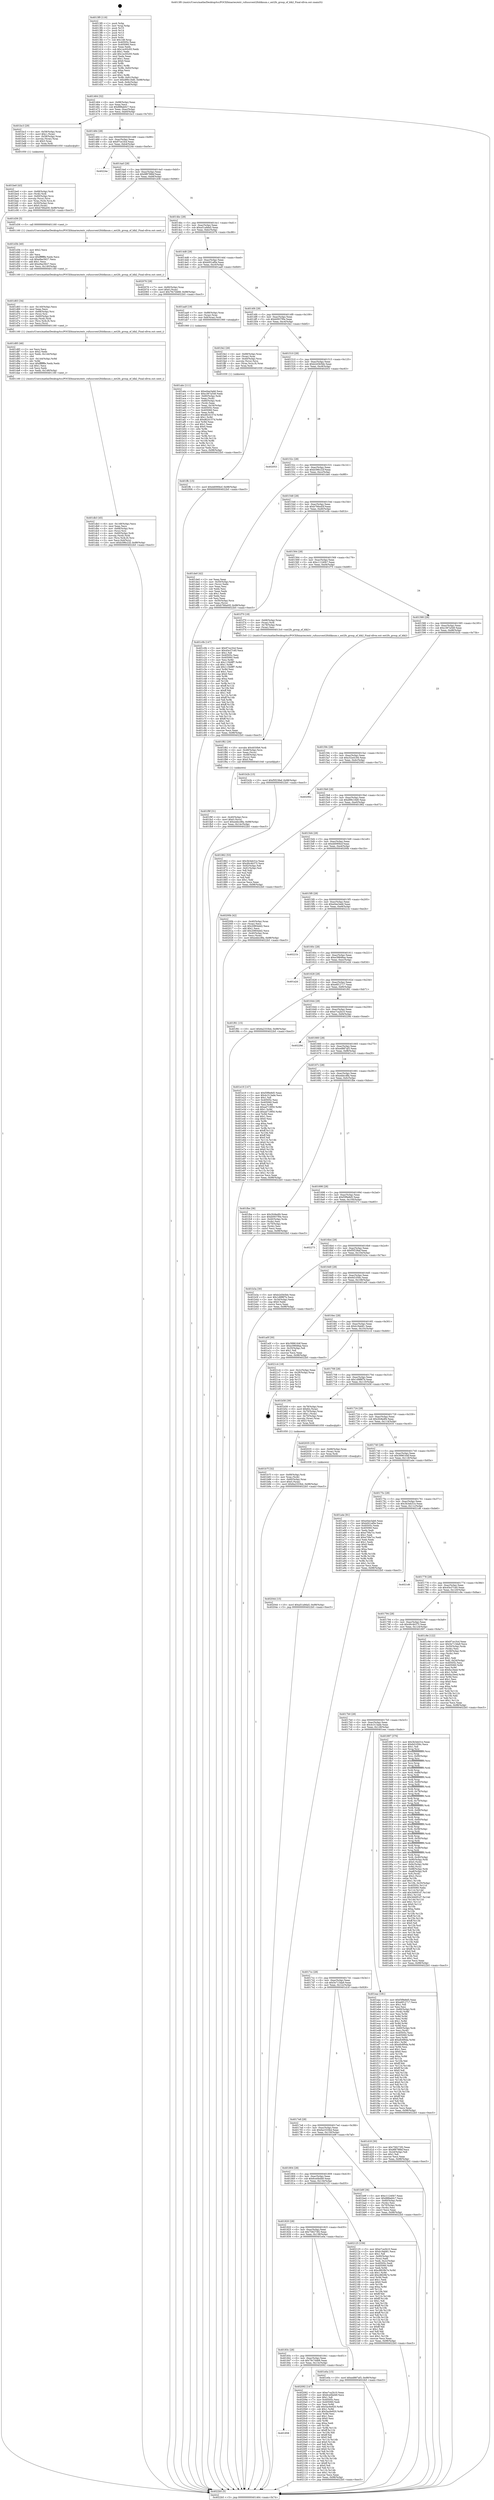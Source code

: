 digraph "0x4013f0" {
  label = "0x4013f0 (/mnt/c/Users/mathe/Desktop/tcc/POCII/binaries/extr_rufussrcext2fsblknum.c_ext2fs_group_of_blk2_Final-ollvm.out::main(0))"
  labelloc = "t"
  node[shape=record]

  Entry [label="",width=0.3,height=0.3,shape=circle,fillcolor=black,style=filled]
  "0x401464" [label="{
     0x401464 [32]\l
     | [instrs]\l
     &nbsp;&nbsp;0x401464 \<+6\>: mov -0x98(%rbp),%eax\l
     &nbsp;&nbsp;0x40146a \<+2\>: mov %eax,%ecx\l
     &nbsp;&nbsp;0x40146c \<+6\>: sub $0x888ab0c7,%ecx\l
     &nbsp;&nbsp;0x401472 \<+6\>: mov %eax,-0xac(%rbp)\l
     &nbsp;&nbsp;0x401478 \<+6\>: mov %ecx,-0xb0(%rbp)\l
     &nbsp;&nbsp;0x40147e \<+6\>: je 0000000000401bc3 \<main+0x7d3\>\l
  }"]
  "0x401bc3" [label="{
     0x401bc3 [29]\l
     | [instrs]\l
     &nbsp;&nbsp;0x401bc3 \<+4\>: mov -0x58(%rbp),%rax\l
     &nbsp;&nbsp;0x401bc7 \<+6\>: movl $0x1,(%rax)\l
     &nbsp;&nbsp;0x401bcd \<+4\>: mov -0x58(%rbp),%rax\l
     &nbsp;&nbsp;0x401bd1 \<+3\>: movslq (%rax),%rax\l
     &nbsp;&nbsp;0x401bd4 \<+4\>: shl $0x3,%rax\l
     &nbsp;&nbsp;0x401bd8 \<+3\>: mov %rax,%rdi\l
     &nbsp;&nbsp;0x401bdb \<+5\>: call 0000000000401050 \<malloc@plt\>\l
     | [calls]\l
     &nbsp;&nbsp;0x401050 \{1\} (unknown)\l
  }"]
  "0x401484" [label="{
     0x401484 [28]\l
     | [instrs]\l
     &nbsp;&nbsp;0x401484 \<+5\>: jmp 0000000000401489 \<main+0x99\>\l
     &nbsp;&nbsp;0x401489 \<+6\>: mov -0xac(%rbp),%eax\l
     &nbsp;&nbsp;0x40148f \<+5\>: sub $0x97ce1fcd,%eax\l
     &nbsp;&nbsp;0x401494 \<+6\>: mov %eax,-0xb4(%rbp)\l
     &nbsp;&nbsp;0x40149a \<+6\>: je 000000000040224e \<main+0xe5e\>\l
  }"]
  Exit [label="",width=0.3,height=0.3,shape=circle,fillcolor=black,style=filled,peripheries=2]
  "0x40224e" [label="{
     0x40224e\l
  }", style=dashed]
  "0x4014a0" [label="{
     0x4014a0 [28]\l
     | [instrs]\l
     &nbsp;&nbsp;0x4014a0 \<+5\>: jmp 00000000004014a5 \<main+0xb5\>\l
     &nbsp;&nbsp;0x4014a5 \<+6\>: mov -0xac(%rbp),%eax\l
     &nbsp;&nbsp;0x4014ab \<+5\>: sub $0x9f8788bf,%eax\l
     &nbsp;&nbsp;0x4014b0 \<+6\>: mov %eax,-0xb8(%rbp)\l
     &nbsp;&nbsp;0x4014b6 \<+6\>: je 0000000000401d36 \<main+0x946\>\l
  }"]
  "0x401858" [label="{
     0x401858\l
  }", style=dashed]
  "0x401d36" [label="{
     0x401d36 [5]\l
     | [instrs]\l
     &nbsp;&nbsp;0x401d36 \<+5\>: call 0000000000401160 \<next_i\>\l
     | [calls]\l
     &nbsp;&nbsp;0x401160 \{1\} (/mnt/c/Users/mathe/Desktop/tcc/POCII/binaries/extr_rufussrcext2fsblknum.c_ext2fs_group_of_blk2_Final-ollvm.out::next_i)\l
  }"]
  "0x4014bc" [label="{
     0x4014bc [28]\l
     | [instrs]\l
     &nbsp;&nbsp;0x4014bc \<+5\>: jmp 00000000004014c1 \<main+0xd1\>\l
     &nbsp;&nbsp;0x4014c1 \<+6\>: mov -0xac(%rbp),%eax\l
     &nbsp;&nbsp;0x4014c7 \<+5\>: sub $0xa51a9da5,%eax\l
     &nbsp;&nbsp;0x4014cc \<+6\>: mov %eax,-0xbc(%rbp)\l
     &nbsp;&nbsp;0x4014d2 \<+6\>: je 0000000000402076 \<main+0xc86\>\l
  }"]
  "0x402092" [label="{
     0x402092 [147]\l
     | [instrs]\l
     &nbsp;&nbsp;0x402092 \<+5\>: mov $0xe7ca2b10,%eax\l
     &nbsp;&nbsp;0x402097 \<+5\>: mov $0x6ce0bd49,%ecx\l
     &nbsp;&nbsp;0x40209c \<+2\>: mov $0x1,%dl\l
     &nbsp;&nbsp;0x40209e \<+7\>: mov 0x40505c,%esi\l
     &nbsp;&nbsp;0x4020a5 \<+7\>: mov 0x405060,%edi\l
     &nbsp;&nbsp;0x4020ac \<+3\>: mov %esi,%r8d\l
     &nbsp;&nbsp;0x4020af \<+7\>: add $0x5ac6e920,%r8d\l
     &nbsp;&nbsp;0x4020b6 \<+4\>: sub $0x1,%r8d\l
     &nbsp;&nbsp;0x4020ba \<+7\>: sub $0x5ac6e920,%r8d\l
     &nbsp;&nbsp;0x4020c1 \<+4\>: imul %r8d,%esi\l
     &nbsp;&nbsp;0x4020c5 \<+3\>: and $0x1,%esi\l
     &nbsp;&nbsp;0x4020c8 \<+3\>: cmp $0x0,%esi\l
     &nbsp;&nbsp;0x4020cb \<+4\>: sete %r9b\l
     &nbsp;&nbsp;0x4020cf \<+3\>: cmp $0xa,%edi\l
     &nbsp;&nbsp;0x4020d2 \<+4\>: setl %r10b\l
     &nbsp;&nbsp;0x4020d6 \<+3\>: mov %r9b,%r11b\l
     &nbsp;&nbsp;0x4020d9 \<+4\>: xor $0xff,%r11b\l
     &nbsp;&nbsp;0x4020dd \<+3\>: mov %r10b,%bl\l
     &nbsp;&nbsp;0x4020e0 \<+3\>: xor $0xff,%bl\l
     &nbsp;&nbsp;0x4020e3 \<+3\>: xor $0x0,%dl\l
     &nbsp;&nbsp;0x4020e6 \<+3\>: mov %r11b,%r14b\l
     &nbsp;&nbsp;0x4020e9 \<+4\>: and $0x0,%r14b\l
     &nbsp;&nbsp;0x4020ed \<+3\>: and %dl,%r9b\l
     &nbsp;&nbsp;0x4020f0 \<+3\>: mov %bl,%r15b\l
     &nbsp;&nbsp;0x4020f3 \<+4\>: and $0x0,%r15b\l
     &nbsp;&nbsp;0x4020f7 \<+3\>: and %dl,%r10b\l
     &nbsp;&nbsp;0x4020fa \<+3\>: or %r9b,%r14b\l
     &nbsp;&nbsp;0x4020fd \<+3\>: or %r10b,%r15b\l
     &nbsp;&nbsp;0x402100 \<+3\>: xor %r15b,%r14b\l
     &nbsp;&nbsp;0x402103 \<+3\>: or %bl,%r11b\l
     &nbsp;&nbsp;0x402106 \<+4\>: xor $0xff,%r11b\l
     &nbsp;&nbsp;0x40210a \<+3\>: or $0x0,%dl\l
     &nbsp;&nbsp;0x40210d \<+3\>: and %dl,%r11b\l
     &nbsp;&nbsp;0x402110 \<+3\>: or %r11b,%r14b\l
     &nbsp;&nbsp;0x402113 \<+4\>: test $0x1,%r14b\l
     &nbsp;&nbsp;0x402117 \<+3\>: cmovne %ecx,%eax\l
     &nbsp;&nbsp;0x40211a \<+6\>: mov %eax,-0x98(%rbp)\l
     &nbsp;&nbsp;0x402120 \<+5\>: jmp 00000000004022b5 \<main+0xec5\>\l
  }"]
  "0x402076" [label="{
     0x402076 [28]\l
     | [instrs]\l
     &nbsp;&nbsp;0x402076 \<+7\>: mov -0x90(%rbp),%rax\l
     &nbsp;&nbsp;0x40207d \<+6\>: movl $0x0,(%rax)\l
     &nbsp;&nbsp;0x402083 \<+10\>: movl $0x79c7d468,-0x98(%rbp)\l
     &nbsp;&nbsp;0x40208d \<+5\>: jmp 00000000004022b5 \<main+0xec5\>\l
  }"]
  "0x4014d8" [label="{
     0x4014d8 [28]\l
     | [instrs]\l
     &nbsp;&nbsp;0x4014d8 \<+5\>: jmp 00000000004014dd \<main+0xed\>\l
     &nbsp;&nbsp;0x4014dd \<+6\>: mov -0xac(%rbp),%eax\l
     &nbsp;&nbsp;0x4014e3 \<+5\>: sub $0xb001af0e,%eax\l
     &nbsp;&nbsp;0x4014e8 \<+6\>: mov %eax,-0xc0(%rbp)\l
     &nbsp;&nbsp;0x4014ee \<+6\>: je 0000000000401aa9 \<main+0x6b9\>\l
  }"]
  "0x402044" [label="{
     0x402044 [15]\l
     | [instrs]\l
     &nbsp;&nbsp;0x402044 \<+10\>: movl $0xa51a9da5,-0x98(%rbp)\l
     &nbsp;&nbsp;0x40204e \<+5\>: jmp 00000000004022b5 \<main+0xec5\>\l
  }"]
  "0x401aa9" [label="{
     0x401aa9 [19]\l
     | [instrs]\l
     &nbsp;&nbsp;0x401aa9 \<+7\>: mov -0x88(%rbp),%rax\l
     &nbsp;&nbsp;0x401ab0 \<+3\>: mov (%rax),%rax\l
     &nbsp;&nbsp;0x401ab3 \<+4\>: mov 0x8(%rax),%rdi\l
     &nbsp;&nbsp;0x401ab7 \<+5\>: call 0000000000401060 \<atoi@plt\>\l
     | [calls]\l
     &nbsp;&nbsp;0x401060 \{1\} (unknown)\l
  }"]
  "0x4014f4" [label="{
     0x4014f4 [28]\l
     | [instrs]\l
     &nbsp;&nbsp;0x4014f4 \<+5\>: jmp 00000000004014f9 \<main+0x109\>\l
     &nbsp;&nbsp;0x4014f9 \<+6\>: mov -0xac(%rbp),%eax\l
     &nbsp;&nbsp;0x4014ff \<+5\>: sub $0xb0937f0e,%eax\l
     &nbsp;&nbsp;0x401504 \<+6\>: mov %eax,-0xc4(%rbp)\l
     &nbsp;&nbsp;0x40150a \<+6\>: je 0000000000401fe2 \<main+0xbf2\>\l
  }"]
  "0x401ffc" [label="{
     0x401ffc [15]\l
     | [instrs]\l
     &nbsp;&nbsp;0x401ffc \<+10\>: movl $0xdd090bcf,-0x98(%rbp)\l
     &nbsp;&nbsp;0x402006 \<+5\>: jmp 00000000004022b5 \<main+0xec5\>\l
  }"]
  "0x401fe2" [label="{
     0x401fe2 [26]\l
     | [instrs]\l
     &nbsp;&nbsp;0x401fe2 \<+4\>: mov -0x68(%rbp),%rax\l
     &nbsp;&nbsp;0x401fe6 \<+3\>: mov (%rax),%rax\l
     &nbsp;&nbsp;0x401fe9 \<+4\>: mov -0x40(%rbp),%rcx\l
     &nbsp;&nbsp;0x401fed \<+3\>: movslq (%rcx),%rcx\l
     &nbsp;&nbsp;0x401ff0 \<+4\>: mov (%rax,%rcx,8),%rax\l
     &nbsp;&nbsp;0x401ff4 \<+3\>: mov %rax,%rdi\l
     &nbsp;&nbsp;0x401ff7 \<+5\>: call 0000000000401030 \<free@plt\>\l
     | [calls]\l
     &nbsp;&nbsp;0x401030 \{1\} (unknown)\l
  }"]
  "0x401510" [label="{
     0x401510 [28]\l
     | [instrs]\l
     &nbsp;&nbsp;0x401510 \<+5\>: jmp 0000000000401515 \<main+0x125\>\l
     &nbsp;&nbsp;0x401515 \<+6\>: mov -0xac(%rbp),%eax\l
     &nbsp;&nbsp;0x40151b \<+5\>: sub $0xb2d3b5bb,%eax\l
     &nbsp;&nbsp;0x401520 \<+6\>: mov %eax,-0xc8(%rbp)\l
     &nbsp;&nbsp;0x401526 \<+6\>: je 0000000000402053 \<main+0xc63\>\l
  }"]
  "0x401f9f" [label="{
     0x401f9f [31]\l
     | [instrs]\l
     &nbsp;&nbsp;0x401f9f \<+4\>: mov -0x40(%rbp),%rcx\l
     &nbsp;&nbsp;0x401fa3 \<+6\>: movl $0x0,(%rcx)\l
     &nbsp;&nbsp;0x401fa9 \<+10\>: movl $0xeddcc8fa,-0x98(%rbp)\l
     &nbsp;&nbsp;0x401fb3 \<+6\>: mov %eax,-0x14c(%rbp)\l
     &nbsp;&nbsp;0x401fb9 \<+5\>: jmp 00000000004022b5 \<main+0xec5\>\l
  }"]
  "0x402053" [label="{
     0x402053\l
  }", style=dashed]
  "0x40152c" [label="{
     0x40152c [28]\l
     | [instrs]\l
     &nbsp;&nbsp;0x40152c \<+5\>: jmp 0000000000401531 \<main+0x141\>\l
     &nbsp;&nbsp;0x401531 \<+6\>: mov -0xac(%rbp),%eax\l
     &nbsp;&nbsp;0x401537 \<+5\>: sub $0xb396c22f,%eax\l
     &nbsp;&nbsp;0x40153c \<+6\>: mov %eax,-0xcc(%rbp)\l
     &nbsp;&nbsp;0x401542 \<+6\>: je 0000000000401de0 \<main+0x9f0\>\l
  }"]
  "0x401f82" [label="{
     0x401f82 [29]\l
     | [instrs]\l
     &nbsp;&nbsp;0x401f82 \<+10\>: movabs $0x4030b6,%rdi\l
     &nbsp;&nbsp;0x401f8c \<+4\>: mov -0x48(%rbp),%rcx\l
     &nbsp;&nbsp;0x401f90 \<+2\>: mov %eax,(%rcx)\l
     &nbsp;&nbsp;0x401f92 \<+4\>: mov -0x48(%rbp),%rcx\l
     &nbsp;&nbsp;0x401f96 \<+2\>: mov (%rcx),%esi\l
     &nbsp;&nbsp;0x401f98 \<+2\>: mov $0x0,%al\l
     &nbsp;&nbsp;0x401f9a \<+5\>: call 0000000000401040 \<printf@plt\>\l
     | [calls]\l
     &nbsp;&nbsp;0x401040 \{1\} (unknown)\l
  }"]
  "0x401de0" [label="{
     0x401de0 [42]\l
     | [instrs]\l
     &nbsp;&nbsp;0x401de0 \<+2\>: xor %eax,%eax\l
     &nbsp;&nbsp;0x401de2 \<+4\>: mov -0x50(%rbp),%rcx\l
     &nbsp;&nbsp;0x401de6 \<+2\>: mov (%rcx),%edx\l
     &nbsp;&nbsp;0x401de8 \<+2\>: mov %eax,%esi\l
     &nbsp;&nbsp;0x401dea \<+2\>: sub %edx,%esi\l
     &nbsp;&nbsp;0x401dec \<+2\>: mov %eax,%edx\l
     &nbsp;&nbsp;0x401dee \<+3\>: sub $0x1,%edx\l
     &nbsp;&nbsp;0x401df1 \<+2\>: add %edx,%esi\l
     &nbsp;&nbsp;0x401df3 \<+2\>: sub %esi,%eax\l
     &nbsp;&nbsp;0x401df5 \<+4\>: mov -0x50(%rbp),%rcx\l
     &nbsp;&nbsp;0x401df9 \<+2\>: mov %eax,(%rcx)\l
     &nbsp;&nbsp;0x401dfb \<+10\>: movl $0xb766a45f,-0x98(%rbp)\l
     &nbsp;&nbsp;0x401e05 \<+5\>: jmp 00000000004022b5 \<main+0xec5\>\l
  }"]
  "0x401548" [label="{
     0x401548 [28]\l
     | [instrs]\l
     &nbsp;&nbsp;0x401548 \<+5\>: jmp 000000000040154d \<main+0x15d\>\l
     &nbsp;&nbsp;0x40154d \<+6\>: mov -0xac(%rbp),%eax\l
     &nbsp;&nbsp;0x401553 \<+5\>: sub $0xb766a45f,%eax\l
     &nbsp;&nbsp;0x401558 \<+6\>: mov %eax,-0xd0(%rbp)\l
     &nbsp;&nbsp;0x40155e \<+6\>: je 0000000000401c0b \<main+0x81b\>\l
  }"]
  "0x40183c" [label="{
     0x40183c [28]\l
     | [instrs]\l
     &nbsp;&nbsp;0x40183c \<+5\>: jmp 0000000000401841 \<main+0x451\>\l
     &nbsp;&nbsp;0x401841 \<+6\>: mov -0xac(%rbp),%eax\l
     &nbsp;&nbsp;0x401847 \<+5\>: sub $0x79c7d468,%eax\l
     &nbsp;&nbsp;0x40184c \<+6\>: mov %eax,-0x13c(%rbp)\l
     &nbsp;&nbsp;0x401852 \<+6\>: je 0000000000402092 \<main+0xca2\>\l
  }"]
  "0x401c0b" [label="{
     0x401c0b [147]\l
     | [instrs]\l
     &nbsp;&nbsp;0x401c0b \<+5\>: mov $0x97ce1fcd,%eax\l
     &nbsp;&nbsp;0x401c10 \<+5\>: mov $0x45e37c40,%ecx\l
     &nbsp;&nbsp;0x401c15 \<+2\>: mov $0x1,%dl\l
     &nbsp;&nbsp;0x401c17 \<+7\>: mov 0x40505c,%esi\l
     &nbsp;&nbsp;0x401c1e \<+7\>: mov 0x405060,%edi\l
     &nbsp;&nbsp;0x401c25 \<+3\>: mov %esi,%r8d\l
     &nbsp;&nbsp;0x401c28 \<+7\>: sub $0x115b9ff7,%r8d\l
     &nbsp;&nbsp;0x401c2f \<+4\>: sub $0x1,%r8d\l
     &nbsp;&nbsp;0x401c33 \<+7\>: add $0x115b9ff7,%r8d\l
     &nbsp;&nbsp;0x401c3a \<+4\>: imul %r8d,%esi\l
     &nbsp;&nbsp;0x401c3e \<+3\>: and $0x1,%esi\l
     &nbsp;&nbsp;0x401c41 \<+3\>: cmp $0x0,%esi\l
     &nbsp;&nbsp;0x401c44 \<+4\>: sete %r9b\l
     &nbsp;&nbsp;0x401c48 \<+3\>: cmp $0xa,%edi\l
     &nbsp;&nbsp;0x401c4b \<+4\>: setl %r10b\l
     &nbsp;&nbsp;0x401c4f \<+3\>: mov %r9b,%r11b\l
     &nbsp;&nbsp;0x401c52 \<+4\>: xor $0xff,%r11b\l
     &nbsp;&nbsp;0x401c56 \<+3\>: mov %r10b,%bl\l
     &nbsp;&nbsp;0x401c59 \<+3\>: xor $0xff,%bl\l
     &nbsp;&nbsp;0x401c5c \<+3\>: xor $0x1,%dl\l
     &nbsp;&nbsp;0x401c5f \<+3\>: mov %r11b,%r14b\l
     &nbsp;&nbsp;0x401c62 \<+4\>: and $0xff,%r14b\l
     &nbsp;&nbsp;0x401c66 \<+3\>: and %dl,%r9b\l
     &nbsp;&nbsp;0x401c69 \<+3\>: mov %bl,%r15b\l
     &nbsp;&nbsp;0x401c6c \<+4\>: and $0xff,%r15b\l
     &nbsp;&nbsp;0x401c70 \<+3\>: and %dl,%r10b\l
     &nbsp;&nbsp;0x401c73 \<+3\>: or %r9b,%r14b\l
     &nbsp;&nbsp;0x401c76 \<+3\>: or %r10b,%r15b\l
     &nbsp;&nbsp;0x401c79 \<+3\>: xor %r15b,%r14b\l
     &nbsp;&nbsp;0x401c7c \<+3\>: or %bl,%r11b\l
     &nbsp;&nbsp;0x401c7f \<+4\>: xor $0xff,%r11b\l
     &nbsp;&nbsp;0x401c83 \<+3\>: or $0x1,%dl\l
     &nbsp;&nbsp;0x401c86 \<+3\>: and %dl,%r11b\l
     &nbsp;&nbsp;0x401c89 \<+3\>: or %r11b,%r14b\l
     &nbsp;&nbsp;0x401c8c \<+4\>: test $0x1,%r14b\l
     &nbsp;&nbsp;0x401c90 \<+3\>: cmovne %ecx,%eax\l
     &nbsp;&nbsp;0x401c93 \<+6\>: mov %eax,-0x98(%rbp)\l
     &nbsp;&nbsp;0x401c99 \<+5\>: jmp 00000000004022b5 \<main+0xec5\>\l
  }"]
  "0x401564" [label="{
     0x401564 [28]\l
     | [instrs]\l
     &nbsp;&nbsp;0x401564 \<+5\>: jmp 0000000000401569 \<main+0x179\>\l
     &nbsp;&nbsp;0x401569 \<+6\>: mov -0xac(%rbp),%eax\l
     &nbsp;&nbsp;0x40156f \<+5\>: sub $0xc11240b7,%eax\l
     &nbsp;&nbsp;0x401574 \<+6\>: mov %eax,-0xd4(%rbp)\l
     &nbsp;&nbsp;0x40157a \<+6\>: je 0000000000401f70 \<main+0xb80\>\l
  }"]
  "0x401e0a" [label="{
     0x401e0a [15]\l
     | [instrs]\l
     &nbsp;&nbsp;0x401e0a \<+10\>: movl $0xed887af3,-0x98(%rbp)\l
     &nbsp;&nbsp;0x401e14 \<+5\>: jmp 00000000004022b5 \<main+0xec5\>\l
  }"]
  "0x401f70" [label="{
     0x401f70 [18]\l
     | [instrs]\l
     &nbsp;&nbsp;0x401f70 \<+4\>: mov -0x68(%rbp),%rax\l
     &nbsp;&nbsp;0x401f74 \<+3\>: mov (%rax),%rdi\l
     &nbsp;&nbsp;0x401f77 \<+4\>: mov -0x78(%rbp),%rax\l
     &nbsp;&nbsp;0x401f7b \<+2\>: mov (%rax),%esi\l
     &nbsp;&nbsp;0x401f7d \<+5\>: call 00000000004013c0 \<ext2fs_group_of_blk2\>\l
     | [calls]\l
     &nbsp;&nbsp;0x4013c0 \{1\} (/mnt/c/Users/mathe/Desktop/tcc/POCII/binaries/extr_rufussrcext2fsblknum.c_ext2fs_group_of_blk2_Final-ollvm.out::ext2fs_group_of_blk2)\l
  }"]
  "0x401580" [label="{
     0x401580 [28]\l
     | [instrs]\l
     &nbsp;&nbsp;0x401580 \<+5\>: jmp 0000000000401585 \<main+0x195\>\l
     &nbsp;&nbsp;0x401585 \<+6\>: mov -0xac(%rbp),%eax\l
     &nbsp;&nbsp;0x40158b \<+5\>: sub $0xc387a549,%eax\l
     &nbsp;&nbsp;0x401590 \<+6\>: mov %eax,-0xd8(%rbp)\l
     &nbsp;&nbsp;0x401596 \<+6\>: je 0000000000401b2b \<main+0x73b\>\l
  }"]
  "0x401820" [label="{
     0x401820 [28]\l
     | [instrs]\l
     &nbsp;&nbsp;0x401820 \<+5\>: jmp 0000000000401825 \<main+0x435\>\l
     &nbsp;&nbsp;0x401825 \<+6\>: mov -0xac(%rbp),%eax\l
     &nbsp;&nbsp;0x40182b \<+5\>: sub $0x758273f2,%eax\l
     &nbsp;&nbsp;0x401830 \<+6\>: mov %eax,-0x138(%rbp)\l
     &nbsp;&nbsp;0x401836 \<+6\>: je 0000000000401e0a \<main+0xa1a\>\l
  }"]
  "0x401b2b" [label="{
     0x401b2b [15]\l
     | [instrs]\l
     &nbsp;&nbsp;0x401b2b \<+10\>: movl $0xf5f238af,-0x98(%rbp)\l
     &nbsp;&nbsp;0x401b35 \<+5\>: jmp 00000000004022b5 \<main+0xec5\>\l
  }"]
  "0x40159c" [label="{
     0x40159c [28]\l
     | [instrs]\l
     &nbsp;&nbsp;0x40159c \<+5\>: jmp 00000000004015a1 \<main+0x1b1\>\l
     &nbsp;&nbsp;0x4015a1 \<+6\>: mov -0xac(%rbp),%eax\l
     &nbsp;&nbsp;0x4015a7 \<+5\>: sub $0xc52e4184,%eax\l
     &nbsp;&nbsp;0x4015ac \<+6\>: mov %eax,-0xdc(%rbp)\l
     &nbsp;&nbsp;0x4015b2 \<+6\>: je 0000000000402062 \<main+0xc72\>\l
  }"]
  "0x402125" [label="{
     0x402125 [159]\l
     | [instrs]\l
     &nbsp;&nbsp;0x402125 \<+5\>: mov $0xe7ca2b10,%eax\l
     &nbsp;&nbsp;0x40212a \<+5\>: mov $0xb18ab81,%ecx\l
     &nbsp;&nbsp;0x40212f \<+2\>: mov $0x1,%dl\l
     &nbsp;&nbsp;0x402131 \<+7\>: mov -0x90(%rbp),%rsi\l
     &nbsp;&nbsp;0x402138 \<+2\>: mov (%rsi),%edi\l
     &nbsp;&nbsp;0x40213a \<+3\>: mov %edi,-0x2c(%rbp)\l
     &nbsp;&nbsp;0x40213d \<+7\>: mov 0x40505c,%edi\l
     &nbsp;&nbsp;0x402144 \<+8\>: mov 0x405060,%r8d\l
     &nbsp;&nbsp;0x40214c \<+3\>: mov %edi,%r9d\l
     &nbsp;&nbsp;0x40214f \<+7\>: sub $0xc8829b7e,%r9d\l
     &nbsp;&nbsp;0x402156 \<+4\>: sub $0x1,%r9d\l
     &nbsp;&nbsp;0x40215a \<+7\>: add $0xc8829b7e,%r9d\l
     &nbsp;&nbsp;0x402161 \<+4\>: imul %r9d,%edi\l
     &nbsp;&nbsp;0x402165 \<+3\>: and $0x1,%edi\l
     &nbsp;&nbsp;0x402168 \<+3\>: cmp $0x0,%edi\l
     &nbsp;&nbsp;0x40216b \<+4\>: sete %r10b\l
     &nbsp;&nbsp;0x40216f \<+4\>: cmp $0xa,%r8d\l
     &nbsp;&nbsp;0x402173 \<+4\>: setl %r11b\l
     &nbsp;&nbsp;0x402177 \<+3\>: mov %r10b,%bl\l
     &nbsp;&nbsp;0x40217a \<+3\>: xor $0xff,%bl\l
     &nbsp;&nbsp;0x40217d \<+3\>: mov %r11b,%r14b\l
     &nbsp;&nbsp;0x402180 \<+4\>: xor $0xff,%r14b\l
     &nbsp;&nbsp;0x402184 \<+3\>: xor $0x1,%dl\l
     &nbsp;&nbsp;0x402187 \<+3\>: mov %bl,%r15b\l
     &nbsp;&nbsp;0x40218a \<+4\>: and $0xff,%r15b\l
     &nbsp;&nbsp;0x40218e \<+3\>: and %dl,%r10b\l
     &nbsp;&nbsp;0x402191 \<+3\>: mov %r14b,%r12b\l
     &nbsp;&nbsp;0x402194 \<+4\>: and $0xff,%r12b\l
     &nbsp;&nbsp;0x402198 \<+3\>: and %dl,%r11b\l
     &nbsp;&nbsp;0x40219b \<+3\>: or %r10b,%r15b\l
     &nbsp;&nbsp;0x40219e \<+3\>: or %r11b,%r12b\l
     &nbsp;&nbsp;0x4021a1 \<+3\>: xor %r12b,%r15b\l
     &nbsp;&nbsp;0x4021a4 \<+3\>: or %r14b,%bl\l
     &nbsp;&nbsp;0x4021a7 \<+3\>: xor $0xff,%bl\l
     &nbsp;&nbsp;0x4021aa \<+3\>: or $0x1,%dl\l
     &nbsp;&nbsp;0x4021ad \<+2\>: and %dl,%bl\l
     &nbsp;&nbsp;0x4021af \<+3\>: or %bl,%r15b\l
     &nbsp;&nbsp;0x4021b2 \<+4\>: test $0x1,%r15b\l
     &nbsp;&nbsp;0x4021b6 \<+3\>: cmovne %ecx,%eax\l
     &nbsp;&nbsp;0x4021b9 \<+6\>: mov %eax,-0x98(%rbp)\l
     &nbsp;&nbsp;0x4021bf \<+5\>: jmp 00000000004022b5 \<main+0xec5\>\l
  }"]
  "0x402062" [label="{
     0x402062\l
  }", style=dashed]
  "0x4015b8" [label="{
     0x4015b8 [28]\l
     | [instrs]\l
     &nbsp;&nbsp;0x4015b8 \<+5\>: jmp 00000000004015bd \<main+0x1cd\>\l
     &nbsp;&nbsp;0x4015bd \<+6\>: mov -0xac(%rbp),%eax\l
     &nbsp;&nbsp;0x4015c3 \<+5\>: sub $0xd99c16d0,%eax\l
     &nbsp;&nbsp;0x4015c8 \<+6\>: mov %eax,-0xe0(%rbp)\l
     &nbsp;&nbsp;0x4015ce \<+6\>: je 0000000000401862 \<main+0x472\>\l
  }"]
  "0x401db3" [label="{
     0x401db3 [45]\l
     | [instrs]\l
     &nbsp;&nbsp;0x401db3 \<+6\>: mov -0x148(%rbp),%ecx\l
     &nbsp;&nbsp;0x401db9 \<+3\>: imul %eax,%ecx\l
     &nbsp;&nbsp;0x401dbc \<+4\>: mov -0x68(%rbp),%rsi\l
     &nbsp;&nbsp;0x401dc0 \<+3\>: mov (%rsi),%rsi\l
     &nbsp;&nbsp;0x401dc3 \<+4\>: mov -0x60(%rbp),%rdi\l
     &nbsp;&nbsp;0x401dc7 \<+3\>: movslq (%rdi),%rdi\l
     &nbsp;&nbsp;0x401dca \<+4\>: mov (%rsi,%rdi,8),%rsi\l
     &nbsp;&nbsp;0x401dce \<+3\>: mov %ecx,0x4(%rsi)\l
     &nbsp;&nbsp;0x401dd1 \<+10\>: movl $0xb396c22f,-0x98(%rbp)\l
     &nbsp;&nbsp;0x401ddb \<+5\>: jmp 00000000004022b5 \<main+0xec5\>\l
  }"]
  "0x401862" [label="{
     0x401862 [53]\l
     | [instrs]\l
     &nbsp;&nbsp;0x401862 \<+5\>: mov $0x3b3eb31e,%eax\l
     &nbsp;&nbsp;0x401867 \<+5\>: mov $0x49c4b375,%ecx\l
     &nbsp;&nbsp;0x40186c \<+6\>: mov -0x92(%rbp),%dl\l
     &nbsp;&nbsp;0x401872 \<+7\>: mov -0x91(%rbp),%sil\l
     &nbsp;&nbsp;0x401879 \<+3\>: mov %dl,%dil\l
     &nbsp;&nbsp;0x40187c \<+3\>: and %sil,%dil\l
     &nbsp;&nbsp;0x40187f \<+3\>: xor %sil,%dl\l
     &nbsp;&nbsp;0x401882 \<+3\>: or %dl,%dil\l
     &nbsp;&nbsp;0x401885 \<+4\>: test $0x1,%dil\l
     &nbsp;&nbsp;0x401889 \<+3\>: cmovne %ecx,%eax\l
     &nbsp;&nbsp;0x40188c \<+6\>: mov %eax,-0x98(%rbp)\l
     &nbsp;&nbsp;0x401892 \<+5\>: jmp 00000000004022b5 \<main+0xec5\>\l
  }"]
  "0x4015d4" [label="{
     0x4015d4 [28]\l
     | [instrs]\l
     &nbsp;&nbsp;0x4015d4 \<+5\>: jmp 00000000004015d9 \<main+0x1e9\>\l
     &nbsp;&nbsp;0x4015d9 \<+6\>: mov -0xac(%rbp),%eax\l
     &nbsp;&nbsp;0x4015df \<+5\>: sub $0xdd090bcf,%eax\l
     &nbsp;&nbsp;0x4015e4 \<+6\>: mov %eax,-0xe4(%rbp)\l
     &nbsp;&nbsp;0x4015ea \<+6\>: je 000000000040200b \<main+0xc1b\>\l
  }"]
  "0x4022b5" [label="{
     0x4022b5 [5]\l
     | [instrs]\l
     &nbsp;&nbsp;0x4022b5 \<+5\>: jmp 0000000000401464 \<main+0x74\>\l
  }"]
  "0x4013f0" [label="{
     0x4013f0 [116]\l
     | [instrs]\l
     &nbsp;&nbsp;0x4013f0 \<+1\>: push %rbp\l
     &nbsp;&nbsp;0x4013f1 \<+3\>: mov %rsp,%rbp\l
     &nbsp;&nbsp;0x4013f4 \<+2\>: push %r15\l
     &nbsp;&nbsp;0x4013f6 \<+2\>: push %r14\l
     &nbsp;&nbsp;0x4013f8 \<+2\>: push %r13\l
     &nbsp;&nbsp;0x4013fa \<+2\>: push %r12\l
     &nbsp;&nbsp;0x4013fc \<+1\>: push %rbx\l
     &nbsp;&nbsp;0x4013fd \<+7\>: sub $0x148,%rsp\l
     &nbsp;&nbsp;0x401404 \<+7\>: mov 0x40505c,%eax\l
     &nbsp;&nbsp;0x40140b \<+7\>: mov 0x405060,%ecx\l
     &nbsp;&nbsp;0x401412 \<+2\>: mov %eax,%edx\l
     &nbsp;&nbsp;0x401414 \<+6\>: sub $0x1ec93c93,%edx\l
     &nbsp;&nbsp;0x40141a \<+3\>: sub $0x1,%edx\l
     &nbsp;&nbsp;0x40141d \<+6\>: add $0x1ec93c93,%edx\l
     &nbsp;&nbsp;0x401423 \<+3\>: imul %edx,%eax\l
     &nbsp;&nbsp;0x401426 \<+3\>: and $0x1,%eax\l
     &nbsp;&nbsp;0x401429 \<+3\>: cmp $0x0,%eax\l
     &nbsp;&nbsp;0x40142c \<+4\>: sete %r8b\l
     &nbsp;&nbsp;0x401430 \<+4\>: and $0x1,%r8b\l
     &nbsp;&nbsp;0x401434 \<+7\>: mov %r8b,-0x92(%rbp)\l
     &nbsp;&nbsp;0x40143b \<+3\>: cmp $0xa,%ecx\l
     &nbsp;&nbsp;0x40143e \<+4\>: setl %r8b\l
     &nbsp;&nbsp;0x401442 \<+4\>: and $0x1,%r8b\l
     &nbsp;&nbsp;0x401446 \<+7\>: mov %r8b,-0x91(%rbp)\l
     &nbsp;&nbsp;0x40144d \<+10\>: movl $0xd99c16d0,-0x98(%rbp)\l
     &nbsp;&nbsp;0x401457 \<+6\>: mov %edi,-0x9c(%rbp)\l
     &nbsp;&nbsp;0x40145d \<+7\>: mov %rsi,-0xa8(%rbp)\l
  }"]
  "0x401d85" [label="{
     0x401d85 [46]\l
     | [instrs]\l
     &nbsp;&nbsp;0x401d85 \<+2\>: xor %ecx,%ecx\l
     &nbsp;&nbsp;0x401d87 \<+5\>: mov $0x2,%edx\l
     &nbsp;&nbsp;0x401d8c \<+6\>: mov %edx,-0x144(%rbp)\l
     &nbsp;&nbsp;0x401d92 \<+1\>: cltd\l
     &nbsp;&nbsp;0x401d93 \<+7\>: mov -0x144(%rbp),%r8d\l
     &nbsp;&nbsp;0x401d9a \<+3\>: idiv %r8d\l
     &nbsp;&nbsp;0x401d9d \<+6\>: imul $0xfffffffe,%edx,%edx\l
     &nbsp;&nbsp;0x401da3 \<+3\>: sub $0x1,%ecx\l
     &nbsp;&nbsp;0x401da6 \<+2\>: sub %ecx,%edx\l
     &nbsp;&nbsp;0x401da8 \<+6\>: mov %edx,-0x148(%rbp)\l
     &nbsp;&nbsp;0x401dae \<+5\>: call 0000000000401160 \<next_i\>\l
     | [calls]\l
     &nbsp;&nbsp;0x401160 \{1\} (/mnt/c/Users/mathe/Desktop/tcc/POCII/binaries/extr_rufussrcext2fsblknum.c_ext2fs_group_of_blk2_Final-ollvm.out::next_i)\l
  }"]
  "0x40200b" [label="{
     0x40200b [42]\l
     | [instrs]\l
     &nbsp;&nbsp;0x40200b \<+4\>: mov -0x40(%rbp),%rax\l
     &nbsp;&nbsp;0x40200f \<+2\>: mov (%rax),%ecx\l
     &nbsp;&nbsp;0x402011 \<+6\>: sub $0x20804dd2,%ecx\l
     &nbsp;&nbsp;0x402017 \<+3\>: add $0x1,%ecx\l
     &nbsp;&nbsp;0x40201a \<+6\>: add $0x20804dd2,%ecx\l
     &nbsp;&nbsp;0x402020 \<+4\>: mov -0x40(%rbp),%rax\l
     &nbsp;&nbsp;0x402024 \<+2\>: mov %ecx,(%rax)\l
     &nbsp;&nbsp;0x402026 \<+10\>: movl $0xeddcc8fa,-0x98(%rbp)\l
     &nbsp;&nbsp;0x402030 \<+5\>: jmp 00000000004022b5 \<main+0xec5\>\l
  }"]
  "0x4015f0" [label="{
     0x4015f0 [28]\l
     | [instrs]\l
     &nbsp;&nbsp;0x4015f0 \<+5\>: jmp 00000000004015f5 \<main+0x205\>\l
     &nbsp;&nbsp;0x4015f5 \<+6\>: mov -0xac(%rbp),%eax\l
     &nbsp;&nbsp;0x4015fb \<+5\>: sub $0xe0ee3ab6,%eax\l
     &nbsp;&nbsp;0x401600 \<+6\>: mov %eax,-0xe8(%rbp)\l
     &nbsp;&nbsp;0x401606 \<+6\>: je 000000000040221b \<main+0xe2b\>\l
  }"]
  "0x401d63" [label="{
     0x401d63 [34]\l
     | [instrs]\l
     &nbsp;&nbsp;0x401d63 \<+6\>: mov -0x140(%rbp),%ecx\l
     &nbsp;&nbsp;0x401d69 \<+3\>: imul %eax,%ecx\l
     &nbsp;&nbsp;0x401d6c \<+4\>: mov -0x68(%rbp),%rsi\l
     &nbsp;&nbsp;0x401d70 \<+3\>: mov (%rsi),%rsi\l
     &nbsp;&nbsp;0x401d73 \<+4\>: mov -0x60(%rbp),%rdi\l
     &nbsp;&nbsp;0x401d77 \<+3\>: movslq (%rdi),%rdi\l
     &nbsp;&nbsp;0x401d7a \<+4\>: mov (%rsi,%rdi,8),%rsi\l
     &nbsp;&nbsp;0x401d7e \<+2\>: mov %ecx,(%rsi)\l
     &nbsp;&nbsp;0x401d80 \<+5\>: call 0000000000401160 \<next_i\>\l
     | [calls]\l
     &nbsp;&nbsp;0x401160 \{1\} (/mnt/c/Users/mathe/Desktop/tcc/POCII/binaries/extr_rufussrcext2fsblknum.c_ext2fs_group_of_blk2_Final-ollvm.out::next_i)\l
  }"]
  "0x40221b" [label="{
     0x40221b\l
  }", style=dashed]
  "0x40160c" [label="{
     0x40160c [28]\l
     | [instrs]\l
     &nbsp;&nbsp;0x40160c \<+5\>: jmp 0000000000401611 \<main+0x221\>\l
     &nbsp;&nbsp;0x401611 \<+6\>: mov -0xac(%rbp),%eax\l
     &nbsp;&nbsp;0x401617 \<+5\>: sub $0xe39848aa,%eax\l
     &nbsp;&nbsp;0x40161c \<+6\>: mov %eax,-0xec(%rbp)\l
     &nbsp;&nbsp;0x401622 \<+6\>: je 0000000000401a2d \<main+0x63d\>\l
  }"]
  "0x401d3b" [label="{
     0x401d3b [40]\l
     | [instrs]\l
     &nbsp;&nbsp;0x401d3b \<+5\>: mov $0x2,%ecx\l
     &nbsp;&nbsp;0x401d40 \<+1\>: cltd\l
     &nbsp;&nbsp;0x401d41 \<+2\>: idiv %ecx\l
     &nbsp;&nbsp;0x401d43 \<+6\>: imul $0xfffffffe,%edx,%ecx\l
     &nbsp;&nbsp;0x401d49 \<+6\>: sub $0xe9ac5627,%ecx\l
     &nbsp;&nbsp;0x401d4f \<+3\>: add $0x1,%ecx\l
     &nbsp;&nbsp;0x401d52 \<+6\>: add $0xe9ac5627,%ecx\l
     &nbsp;&nbsp;0x401d58 \<+6\>: mov %ecx,-0x140(%rbp)\l
     &nbsp;&nbsp;0x401d5e \<+5\>: call 0000000000401160 \<next_i\>\l
     | [calls]\l
     &nbsp;&nbsp;0x401160 \{1\} (/mnt/c/Users/mathe/Desktop/tcc/POCII/binaries/extr_rufussrcext2fsblknum.c_ext2fs_group_of_blk2_Final-ollvm.out::next_i)\l
  }"]
  "0x401a2d" [label="{
     0x401a2d\l
  }", style=dashed]
  "0x401628" [label="{
     0x401628 [28]\l
     | [instrs]\l
     &nbsp;&nbsp;0x401628 \<+5\>: jmp 000000000040162d \<main+0x23d\>\l
     &nbsp;&nbsp;0x40162d \<+6\>: mov -0xac(%rbp),%eax\l
     &nbsp;&nbsp;0x401633 \<+5\>: sub $0xe6f12717,%eax\l
     &nbsp;&nbsp;0x401638 \<+6\>: mov %eax,-0xf0(%rbp)\l
     &nbsp;&nbsp;0x40163e \<+6\>: je 0000000000401f61 \<main+0xb71\>\l
  }"]
  "0x401be0" [label="{
     0x401be0 [43]\l
     | [instrs]\l
     &nbsp;&nbsp;0x401be0 \<+4\>: mov -0x68(%rbp),%rdi\l
     &nbsp;&nbsp;0x401be4 \<+3\>: mov (%rdi),%rdi\l
     &nbsp;&nbsp;0x401be7 \<+4\>: mov -0x60(%rbp),%rcx\l
     &nbsp;&nbsp;0x401beb \<+3\>: movslq (%rcx),%rcx\l
     &nbsp;&nbsp;0x401bee \<+4\>: mov %rax,(%rdi,%rcx,8)\l
     &nbsp;&nbsp;0x401bf2 \<+4\>: mov -0x50(%rbp),%rax\l
     &nbsp;&nbsp;0x401bf6 \<+6\>: movl $0x0,(%rax)\l
     &nbsp;&nbsp;0x401bfc \<+10\>: movl $0xb766a45f,-0x98(%rbp)\l
     &nbsp;&nbsp;0x401c06 \<+5\>: jmp 00000000004022b5 \<main+0xec5\>\l
  }"]
  "0x401f61" [label="{
     0x401f61 [15]\l
     | [instrs]\l
     &nbsp;&nbsp;0x401f61 \<+10\>: movl $0x6a2333b4,-0x98(%rbp)\l
     &nbsp;&nbsp;0x401f6b \<+5\>: jmp 00000000004022b5 \<main+0xec5\>\l
  }"]
  "0x401644" [label="{
     0x401644 [28]\l
     | [instrs]\l
     &nbsp;&nbsp;0x401644 \<+5\>: jmp 0000000000401649 \<main+0x259\>\l
     &nbsp;&nbsp;0x401649 \<+6\>: mov -0xac(%rbp),%eax\l
     &nbsp;&nbsp;0x40164f \<+5\>: sub $0xe7ca2b10,%eax\l
     &nbsp;&nbsp;0x401654 \<+6\>: mov %eax,-0xf4(%rbp)\l
     &nbsp;&nbsp;0x40165a \<+6\>: je 000000000040229d \<main+0xead\>\l
  }"]
  "0x401804" [label="{
     0x401804 [28]\l
     | [instrs]\l
     &nbsp;&nbsp;0x401804 \<+5\>: jmp 0000000000401809 \<main+0x419\>\l
     &nbsp;&nbsp;0x401809 \<+6\>: mov -0xac(%rbp),%eax\l
     &nbsp;&nbsp;0x40180f \<+5\>: sub $0x6ce0bd49,%eax\l
     &nbsp;&nbsp;0x401814 \<+6\>: mov %eax,-0x134(%rbp)\l
     &nbsp;&nbsp;0x40181a \<+6\>: je 0000000000402125 \<main+0xd35\>\l
  }"]
  "0x40229d" [label="{
     0x40229d\l
  }", style=dashed]
  "0x401660" [label="{
     0x401660 [28]\l
     | [instrs]\l
     &nbsp;&nbsp;0x401660 \<+5\>: jmp 0000000000401665 \<main+0x275\>\l
     &nbsp;&nbsp;0x401665 \<+6\>: mov -0xac(%rbp),%eax\l
     &nbsp;&nbsp;0x40166b \<+5\>: sub $0xed887af3,%eax\l
     &nbsp;&nbsp;0x401670 \<+6\>: mov %eax,-0xf8(%rbp)\l
     &nbsp;&nbsp;0x401676 \<+6\>: je 0000000000401e19 \<main+0xa29\>\l
  }"]
  "0x401b9f" [label="{
     0x401b9f [36]\l
     | [instrs]\l
     &nbsp;&nbsp;0x401b9f \<+5\>: mov $0xc11240b7,%eax\l
     &nbsp;&nbsp;0x401ba4 \<+5\>: mov $0x888ab0c7,%ecx\l
     &nbsp;&nbsp;0x401ba9 \<+4\>: mov -0x60(%rbp),%rdx\l
     &nbsp;&nbsp;0x401bad \<+2\>: mov (%rdx),%esi\l
     &nbsp;&nbsp;0x401baf \<+4\>: mov -0x70(%rbp),%rdx\l
     &nbsp;&nbsp;0x401bb3 \<+2\>: cmp (%rdx),%esi\l
     &nbsp;&nbsp;0x401bb5 \<+3\>: cmovl %ecx,%eax\l
     &nbsp;&nbsp;0x401bb8 \<+6\>: mov %eax,-0x98(%rbp)\l
     &nbsp;&nbsp;0x401bbe \<+5\>: jmp 00000000004022b5 \<main+0xec5\>\l
  }"]
  "0x401e19" [label="{
     0x401e19 [147]\l
     | [instrs]\l
     &nbsp;&nbsp;0x401e19 \<+5\>: mov $0xf3f9e8d5,%eax\l
     &nbsp;&nbsp;0x401e1e \<+5\>: mov $0x4c313ade,%ecx\l
     &nbsp;&nbsp;0x401e23 \<+2\>: mov $0x1,%dl\l
     &nbsp;&nbsp;0x401e25 \<+7\>: mov 0x40505c,%esi\l
     &nbsp;&nbsp;0x401e2c \<+7\>: mov 0x405060,%edi\l
     &nbsp;&nbsp;0x401e33 \<+3\>: mov %esi,%r8d\l
     &nbsp;&nbsp;0x401e36 \<+7\>: sub $0xad719f50,%r8d\l
     &nbsp;&nbsp;0x401e3d \<+4\>: sub $0x1,%r8d\l
     &nbsp;&nbsp;0x401e41 \<+7\>: add $0xad719f50,%r8d\l
     &nbsp;&nbsp;0x401e48 \<+4\>: imul %r8d,%esi\l
     &nbsp;&nbsp;0x401e4c \<+3\>: and $0x1,%esi\l
     &nbsp;&nbsp;0x401e4f \<+3\>: cmp $0x0,%esi\l
     &nbsp;&nbsp;0x401e52 \<+4\>: sete %r9b\l
     &nbsp;&nbsp;0x401e56 \<+3\>: cmp $0xa,%edi\l
     &nbsp;&nbsp;0x401e59 \<+4\>: setl %r10b\l
     &nbsp;&nbsp;0x401e5d \<+3\>: mov %r9b,%r11b\l
     &nbsp;&nbsp;0x401e60 \<+4\>: xor $0xff,%r11b\l
     &nbsp;&nbsp;0x401e64 \<+3\>: mov %r10b,%bl\l
     &nbsp;&nbsp;0x401e67 \<+3\>: xor $0xff,%bl\l
     &nbsp;&nbsp;0x401e6a \<+3\>: xor $0x0,%dl\l
     &nbsp;&nbsp;0x401e6d \<+3\>: mov %r11b,%r14b\l
     &nbsp;&nbsp;0x401e70 \<+4\>: and $0x0,%r14b\l
     &nbsp;&nbsp;0x401e74 \<+3\>: and %dl,%r9b\l
     &nbsp;&nbsp;0x401e77 \<+3\>: mov %bl,%r15b\l
     &nbsp;&nbsp;0x401e7a \<+4\>: and $0x0,%r15b\l
     &nbsp;&nbsp;0x401e7e \<+3\>: and %dl,%r10b\l
     &nbsp;&nbsp;0x401e81 \<+3\>: or %r9b,%r14b\l
     &nbsp;&nbsp;0x401e84 \<+3\>: or %r10b,%r15b\l
     &nbsp;&nbsp;0x401e87 \<+3\>: xor %r15b,%r14b\l
     &nbsp;&nbsp;0x401e8a \<+3\>: or %bl,%r11b\l
     &nbsp;&nbsp;0x401e8d \<+4\>: xor $0xff,%r11b\l
     &nbsp;&nbsp;0x401e91 \<+3\>: or $0x0,%dl\l
     &nbsp;&nbsp;0x401e94 \<+3\>: and %dl,%r11b\l
     &nbsp;&nbsp;0x401e97 \<+3\>: or %r11b,%r14b\l
     &nbsp;&nbsp;0x401e9a \<+4\>: test $0x1,%r14b\l
     &nbsp;&nbsp;0x401e9e \<+3\>: cmovne %ecx,%eax\l
     &nbsp;&nbsp;0x401ea1 \<+6\>: mov %eax,-0x98(%rbp)\l
     &nbsp;&nbsp;0x401ea7 \<+5\>: jmp 00000000004022b5 \<main+0xec5\>\l
  }"]
  "0x40167c" [label="{
     0x40167c [28]\l
     | [instrs]\l
     &nbsp;&nbsp;0x40167c \<+5\>: jmp 0000000000401681 \<main+0x291\>\l
     &nbsp;&nbsp;0x401681 \<+6\>: mov -0xac(%rbp),%eax\l
     &nbsp;&nbsp;0x401687 \<+5\>: sub $0xeddcc8fa,%eax\l
     &nbsp;&nbsp;0x40168c \<+6\>: mov %eax,-0xfc(%rbp)\l
     &nbsp;&nbsp;0x401692 \<+6\>: je 0000000000401fbe \<main+0xbce\>\l
  }"]
  "0x4017e8" [label="{
     0x4017e8 [28]\l
     | [instrs]\l
     &nbsp;&nbsp;0x4017e8 \<+5\>: jmp 00000000004017ed \<main+0x3fd\>\l
     &nbsp;&nbsp;0x4017ed \<+6\>: mov -0xac(%rbp),%eax\l
     &nbsp;&nbsp;0x4017f3 \<+5\>: sub $0x6a2333b4,%eax\l
     &nbsp;&nbsp;0x4017f8 \<+6\>: mov %eax,-0x130(%rbp)\l
     &nbsp;&nbsp;0x4017fe \<+6\>: je 0000000000401b9f \<main+0x7af\>\l
  }"]
  "0x401fbe" [label="{
     0x401fbe [36]\l
     | [instrs]\l
     &nbsp;&nbsp;0x401fbe \<+5\>: mov $0x2fc8edf4,%eax\l
     &nbsp;&nbsp;0x401fc3 \<+5\>: mov $0xb0937f0e,%ecx\l
     &nbsp;&nbsp;0x401fc8 \<+4\>: mov -0x40(%rbp),%rdx\l
     &nbsp;&nbsp;0x401fcc \<+2\>: mov (%rdx),%esi\l
     &nbsp;&nbsp;0x401fce \<+4\>: mov -0x70(%rbp),%rdx\l
     &nbsp;&nbsp;0x401fd2 \<+2\>: cmp (%rdx),%esi\l
     &nbsp;&nbsp;0x401fd4 \<+3\>: cmovl %ecx,%eax\l
     &nbsp;&nbsp;0x401fd7 \<+6\>: mov %eax,-0x98(%rbp)\l
     &nbsp;&nbsp;0x401fdd \<+5\>: jmp 00000000004022b5 \<main+0xec5\>\l
  }"]
  "0x401698" [label="{
     0x401698 [28]\l
     | [instrs]\l
     &nbsp;&nbsp;0x401698 \<+5\>: jmp 000000000040169d \<main+0x2ad\>\l
     &nbsp;&nbsp;0x40169d \<+6\>: mov -0xac(%rbp),%eax\l
     &nbsp;&nbsp;0x4016a3 \<+5\>: sub $0xf3f9e8d5,%eax\l
     &nbsp;&nbsp;0x4016a8 \<+6\>: mov %eax,-0x100(%rbp)\l
     &nbsp;&nbsp;0x4016ae \<+6\>: je 0000000000402273 \<main+0xe83\>\l
  }"]
  "0x401d18" [label="{
     0x401d18 [30]\l
     | [instrs]\l
     &nbsp;&nbsp;0x401d18 \<+5\>: mov $0x758273f2,%eax\l
     &nbsp;&nbsp;0x401d1d \<+5\>: mov $0x9f8788bf,%ecx\l
     &nbsp;&nbsp;0x401d22 \<+3\>: mov -0x2d(%rbp),%dl\l
     &nbsp;&nbsp;0x401d25 \<+3\>: test $0x1,%dl\l
     &nbsp;&nbsp;0x401d28 \<+3\>: cmovne %ecx,%eax\l
     &nbsp;&nbsp;0x401d2b \<+6\>: mov %eax,-0x98(%rbp)\l
     &nbsp;&nbsp;0x401d31 \<+5\>: jmp 00000000004022b5 \<main+0xec5\>\l
  }"]
  "0x402273" [label="{
     0x402273\l
  }", style=dashed]
  "0x4016b4" [label="{
     0x4016b4 [28]\l
     | [instrs]\l
     &nbsp;&nbsp;0x4016b4 \<+5\>: jmp 00000000004016b9 \<main+0x2c9\>\l
     &nbsp;&nbsp;0x4016b9 \<+6\>: mov -0xac(%rbp),%eax\l
     &nbsp;&nbsp;0x4016bf \<+5\>: sub $0xf5f238af,%eax\l
     &nbsp;&nbsp;0x4016c4 \<+6\>: mov %eax,-0x104(%rbp)\l
     &nbsp;&nbsp;0x4016ca \<+6\>: je 0000000000401b3a \<main+0x74a\>\l
  }"]
  "0x4017cc" [label="{
     0x4017cc [28]\l
     | [instrs]\l
     &nbsp;&nbsp;0x4017cc \<+5\>: jmp 00000000004017d1 \<main+0x3e1\>\l
     &nbsp;&nbsp;0x4017d1 \<+6\>: mov -0xac(%rbp),%eax\l
     &nbsp;&nbsp;0x4017d7 \<+5\>: sub $0x5e713da9,%eax\l
     &nbsp;&nbsp;0x4017dc \<+6\>: mov %eax,-0x12c(%rbp)\l
     &nbsp;&nbsp;0x4017e2 \<+6\>: je 0000000000401d18 \<main+0x928\>\l
  }"]
  "0x401b3a" [label="{
     0x401b3a [30]\l
     | [instrs]\l
     &nbsp;&nbsp;0x401b3a \<+5\>: mov $0xb2d3b5bb,%eax\l
     &nbsp;&nbsp;0x401b3f \<+5\>: mov $0x1d9f8f7b,%ecx\l
     &nbsp;&nbsp;0x401b44 \<+3\>: mov -0x34(%rbp),%edx\l
     &nbsp;&nbsp;0x401b47 \<+3\>: cmp $0x0,%edx\l
     &nbsp;&nbsp;0x401b4a \<+3\>: cmove %ecx,%eax\l
     &nbsp;&nbsp;0x401b4d \<+6\>: mov %eax,-0x98(%rbp)\l
     &nbsp;&nbsp;0x401b53 \<+5\>: jmp 00000000004022b5 \<main+0xec5\>\l
  }"]
  "0x4016d0" [label="{
     0x4016d0 [28]\l
     | [instrs]\l
     &nbsp;&nbsp;0x4016d0 \<+5\>: jmp 00000000004016d5 \<main+0x2e5\>\l
     &nbsp;&nbsp;0x4016d5 \<+6\>: mov -0xac(%rbp),%eax\l
     &nbsp;&nbsp;0x4016db \<+5\>: sub $0x6d1056c,%eax\l
     &nbsp;&nbsp;0x4016e0 \<+6\>: mov %eax,-0x108(%rbp)\l
     &nbsp;&nbsp;0x4016e6 \<+6\>: je 0000000000401a0f \<main+0x61f\>\l
  }"]
  "0x401eac" [label="{
     0x401eac [181]\l
     | [instrs]\l
     &nbsp;&nbsp;0x401eac \<+5\>: mov $0xf3f9e8d5,%eax\l
     &nbsp;&nbsp;0x401eb1 \<+5\>: mov $0xe6f12717,%ecx\l
     &nbsp;&nbsp;0x401eb6 \<+2\>: mov $0x1,%dl\l
     &nbsp;&nbsp;0x401eb8 \<+2\>: xor %esi,%esi\l
     &nbsp;&nbsp;0x401eba \<+4\>: mov -0x60(%rbp),%rdi\l
     &nbsp;&nbsp;0x401ebe \<+3\>: mov (%rdi),%r8d\l
     &nbsp;&nbsp;0x401ec1 \<+3\>: mov %esi,%r9d\l
     &nbsp;&nbsp;0x401ec4 \<+3\>: sub %r8d,%r9d\l
     &nbsp;&nbsp;0x401ec7 \<+3\>: mov %esi,%r8d\l
     &nbsp;&nbsp;0x401eca \<+4\>: sub $0x1,%r8d\l
     &nbsp;&nbsp;0x401ece \<+3\>: add %r8d,%r9d\l
     &nbsp;&nbsp;0x401ed1 \<+3\>: sub %r9d,%esi\l
     &nbsp;&nbsp;0x401ed4 \<+4\>: mov -0x60(%rbp),%rdi\l
     &nbsp;&nbsp;0x401ed8 \<+2\>: mov %esi,(%rdi)\l
     &nbsp;&nbsp;0x401eda \<+7\>: mov 0x40505c,%esi\l
     &nbsp;&nbsp;0x401ee1 \<+8\>: mov 0x405060,%r8d\l
     &nbsp;&nbsp;0x401ee9 \<+3\>: mov %esi,%r9d\l
     &nbsp;&nbsp;0x401eec \<+7\>: add $0xefc6f0da,%r9d\l
     &nbsp;&nbsp;0x401ef3 \<+4\>: sub $0x1,%r9d\l
     &nbsp;&nbsp;0x401ef7 \<+7\>: sub $0xefc6f0da,%r9d\l
     &nbsp;&nbsp;0x401efe \<+4\>: imul %r9d,%esi\l
     &nbsp;&nbsp;0x401f02 \<+3\>: and $0x1,%esi\l
     &nbsp;&nbsp;0x401f05 \<+3\>: cmp $0x0,%esi\l
     &nbsp;&nbsp;0x401f08 \<+4\>: sete %r10b\l
     &nbsp;&nbsp;0x401f0c \<+4\>: cmp $0xa,%r8d\l
     &nbsp;&nbsp;0x401f10 \<+4\>: setl %r11b\l
     &nbsp;&nbsp;0x401f14 \<+3\>: mov %r10b,%bl\l
     &nbsp;&nbsp;0x401f17 \<+3\>: xor $0xff,%bl\l
     &nbsp;&nbsp;0x401f1a \<+3\>: mov %r11b,%r14b\l
     &nbsp;&nbsp;0x401f1d \<+4\>: xor $0xff,%r14b\l
     &nbsp;&nbsp;0x401f21 \<+3\>: xor $0x0,%dl\l
     &nbsp;&nbsp;0x401f24 \<+3\>: mov %bl,%r15b\l
     &nbsp;&nbsp;0x401f27 \<+4\>: and $0x0,%r15b\l
     &nbsp;&nbsp;0x401f2b \<+3\>: and %dl,%r10b\l
     &nbsp;&nbsp;0x401f2e \<+3\>: mov %r14b,%r12b\l
     &nbsp;&nbsp;0x401f31 \<+4\>: and $0x0,%r12b\l
     &nbsp;&nbsp;0x401f35 \<+3\>: and %dl,%r11b\l
     &nbsp;&nbsp;0x401f38 \<+3\>: or %r10b,%r15b\l
     &nbsp;&nbsp;0x401f3b \<+3\>: or %r11b,%r12b\l
     &nbsp;&nbsp;0x401f3e \<+3\>: xor %r12b,%r15b\l
     &nbsp;&nbsp;0x401f41 \<+3\>: or %r14b,%bl\l
     &nbsp;&nbsp;0x401f44 \<+3\>: xor $0xff,%bl\l
     &nbsp;&nbsp;0x401f47 \<+3\>: or $0x0,%dl\l
     &nbsp;&nbsp;0x401f4a \<+2\>: and %dl,%bl\l
     &nbsp;&nbsp;0x401f4c \<+3\>: or %bl,%r15b\l
     &nbsp;&nbsp;0x401f4f \<+4\>: test $0x1,%r15b\l
     &nbsp;&nbsp;0x401f53 \<+3\>: cmovne %ecx,%eax\l
     &nbsp;&nbsp;0x401f56 \<+6\>: mov %eax,-0x98(%rbp)\l
     &nbsp;&nbsp;0x401f5c \<+5\>: jmp 00000000004022b5 \<main+0xec5\>\l
  }"]
  "0x401a0f" [label="{
     0x401a0f [30]\l
     | [instrs]\l
     &nbsp;&nbsp;0x401a0f \<+5\>: mov $0x3996164f,%eax\l
     &nbsp;&nbsp;0x401a14 \<+5\>: mov $0xe39848aa,%ecx\l
     &nbsp;&nbsp;0x401a19 \<+3\>: mov -0x35(%rbp),%dl\l
     &nbsp;&nbsp;0x401a1c \<+3\>: test $0x1,%dl\l
     &nbsp;&nbsp;0x401a1f \<+3\>: cmovne %ecx,%eax\l
     &nbsp;&nbsp;0x401a22 \<+6\>: mov %eax,-0x98(%rbp)\l
     &nbsp;&nbsp;0x401a28 \<+5\>: jmp 00000000004022b5 \<main+0xec5\>\l
  }"]
  "0x4016ec" [label="{
     0x4016ec [28]\l
     | [instrs]\l
     &nbsp;&nbsp;0x4016ec \<+5\>: jmp 00000000004016f1 \<main+0x301\>\l
     &nbsp;&nbsp;0x4016f1 \<+6\>: mov -0xac(%rbp),%eax\l
     &nbsp;&nbsp;0x4016f7 \<+5\>: sub $0xb18ab81,%eax\l
     &nbsp;&nbsp;0x4016fc \<+6\>: mov %eax,-0x10c(%rbp)\l
     &nbsp;&nbsp;0x401702 \<+6\>: je 00000000004021c4 \<main+0xdd4\>\l
  }"]
  "0x401b7f" [label="{
     0x401b7f [32]\l
     | [instrs]\l
     &nbsp;&nbsp;0x401b7f \<+4\>: mov -0x68(%rbp),%rdi\l
     &nbsp;&nbsp;0x401b83 \<+3\>: mov %rax,(%rdi)\l
     &nbsp;&nbsp;0x401b86 \<+4\>: mov -0x60(%rbp),%rax\l
     &nbsp;&nbsp;0x401b8a \<+6\>: movl $0x0,(%rax)\l
     &nbsp;&nbsp;0x401b90 \<+10\>: movl $0x6a2333b4,-0x98(%rbp)\l
     &nbsp;&nbsp;0x401b9a \<+5\>: jmp 00000000004022b5 \<main+0xec5\>\l
  }"]
  "0x4021c4" [label="{
     0x4021c4 [18]\l
     | [instrs]\l
     &nbsp;&nbsp;0x4021c4 \<+3\>: mov -0x2c(%rbp),%eax\l
     &nbsp;&nbsp;0x4021c7 \<+4\>: lea -0x28(%rbp),%rsp\l
     &nbsp;&nbsp;0x4021cb \<+1\>: pop %rbx\l
     &nbsp;&nbsp;0x4021cc \<+2\>: pop %r12\l
     &nbsp;&nbsp;0x4021ce \<+2\>: pop %r13\l
     &nbsp;&nbsp;0x4021d0 \<+2\>: pop %r14\l
     &nbsp;&nbsp;0x4021d2 \<+2\>: pop %r15\l
     &nbsp;&nbsp;0x4021d4 \<+1\>: pop %rbp\l
     &nbsp;&nbsp;0x4021d5 \<+1\>: ret\l
  }"]
  "0x401708" [label="{
     0x401708 [28]\l
     | [instrs]\l
     &nbsp;&nbsp;0x401708 \<+5\>: jmp 000000000040170d \<main+0x31d\>\l
     &nbsp;&nbsp;0x40170d \<+6\>: mov -0xac(%rbp),%eax\l
     &nbsp;&nbsp;0x401713 \<+5\>: sub $0x1d9f8f7b,%eax\l
     &nbsp;&nbsp;0x401718 \<+6\>: mov %eax,-0x110(%rbp)\l
     &nbsp;&nbsp;0x40171e \<+6\>: je 0000000000401b58 \<main+0x768\>\l
  }"]
  "0x401abc" [label="{
     0x401abc [111]\l
     | [instrs]\l
     &nbsp;&nbsp;0x401abc \<+5\>: mov $0xe0ee3ab6,%ecx\l
     &nbsp;&nbsp;0x401ac1 \<+5\>: mov $0xc387a549,%edx\l
     &nbsp;&nbsp;0x401ac6 \<+4\>: mov -0x80(%rbp),%rdi\l
     &nbsp;&nbsp;0x401aca \<+2\>: mov %eax,(%rdi)\l
     &nbsp;&nbsp;0x401acc \<+4\>: mov -0x80(%rbp),%rdi\l
     &nbsp;&nbsp;0x401ad0 \<+2\>: mov (%rdi),%eax\l
     &nbsp;&nbsp;0x401ad2 \<+3\>: mov %eax,-0x34(%rbp)\l
     &nbsp;&nbsp;0x401ad5 \<+7\>: mov 0x40505c,%eax\l
     &nbsp;&nbsp;0x401adc \<+7\>: mov 0x405060,%esi\l
     &nbsp;&nbsp;0x401ae3 \<+3\>: mov %eax,%r8d\l
     &nbsp;&nbsp;0x401ae6 \<+7\>: add $0xd624157d,%r8d\l
     &nbsp;&nbsp;0x401aed \<+4\>: sub $0x1,%r8d\l
     &nbsp;&nbsp;0x401af1 \<+7\>: sub $0xd624157d,%r8d\l
     &nbsp;&nbsp;0x401af8 \<+4\>: imul %r8d,%eax\l
     &nbsp;&nbsp;0x401afc \<+3\>: and $0x1,%eax\l
     &nbsp;&nbsp;0x401aff \<+3\>: cmp $0x0,%eax\l
     &nbsp;&nbsp;0x401b02 \<+4\>: sete %r9b\l
     &nbsp;&nbsp;0x401b06 \<+3\>: cmp $0xa,%esi\l
     &nbsp;&nbsp;0x401b09 \<+4\>: setl %r10b\l
     &nbsp;&nbsp;0x401b0d \<+3\>: mov %r9b,%r11b\l
     &nbsp;&nbsp;0x401b10 \<+3\>: and %r10b,%r11b\l
     &nbsp;&nbsp;0x401b13 \<+3\>: xor %r10b,%r9b\l
     &nbsp;&nbsp;0x401b16 \<+3\>: or %r9b,%r11b\l
     &nbsp;&nbsp;0x401b19 \<+4\>: test $0x1,%r11b\l
     &nbsp;&nbsp;0x401b1d \<+3\>: cmovne %edx,%ecx\l
     &nbsp;&nbsp;0x401b20 \<+6\>: mov %ecx,-0x98(%rbp)\l
     &nbsp;&nbsp;0x401b26 \<+5\>: jmp 00000000004022b5 \<main+0xec5\>\l
  }"]
  "0x401b58" [label="{
     0x401b58 [39]\l
     | [instrs]\l
     &nbsp;&nbsp;0x401b58 \<+4\>: mov -0x78(%rbp),%rax\l
     &nbsp;&nbsp;0x401b5c \<+6\>: movl $0x64,(%rax)\l
     &nbsp;&nbsp;0x401b62 \<+4\>: mov -0x70(%rbp),%rax\l
     &nbsp;&nbsp;0x401b66 \<+6\>: movl $0x1,(%rax)\l
     &nbsp;&nbsp;0x401b6c \<+4\>: mov -0x70(%rbp),%rax\l
     &nbsp;&nbsp;0x401b70 \<+3\>: movslq (%rax),%rax\l
     &nbsp;&nbsp;0x401b73 \<+4\>: shl $0x3,%rax\l
     &nbsp;&nbsp;0x401b77 \<+3\>: mov %rax,%rdi\l
     &nbsp;&nbsp;0x401b7a \<+5\>: call 0000000000401050 \<malloc@plt\>\l
     | [calls]\l
     &nbsp;&nbsp;0x401050 \{1\} (unknown)\l
  }"]
  "0x401724" [label="{
     0x401724 [28]\l
     | [instrs]\l
     &nbsp;&nbsp;0x401724 \<+5\>: jmp 0000000000401729 \<main+0x339\>\l
     &nbsp;&nbsp;0x401729 \<+6\>: mov -0xac(%rbp),%eax\l
     &nbsp;&nbsp;0x40172f \<+5\>: sub $0x2fc8edf4,%eax\l
     &nbsp;&nbsp;0x401734 \<+6\>: mov %eax,-0x114(%rbp)\l
     &nbsp;&nbsp;0x40173a \<+6\>: je 0000000000402035 \<main+0xc45\>\l
  }"]
  "0x4017b0" [label="{
     0x4017b0 [28]\l
     | [instrs]\l
     &nbsp;&nbsp;0x4017b0 \<+5\>: jmp 00000000004017b5 \<main+0x3c5\>\l
     &nbsp;&nbsp;0x4017b5 \<+6\>: mov -0xac(%rbp),%eax\l
     &nbsp;&nbsp;0x4017bb \<+5\>: sub $0x4c313ade,%eax\l
     &nbsp;&nbsp;0x4017c0 \<+6\>: mov %eax,-0x128(%rbp)\l
     &nbsp;&nbsp;0x4017c6 \<+6\>: je 0000000000401eac \<main+0xabc\>\l
  }"]
  "0x402035" [label="{
     0x402035 [15]\l
     | [instrs]\l
     &nbsp;&nbsp;0x402035 \<+4\>: mov -0x68(%rbp),%rax\l
     &nbsp;&nbsp;0x402039 \<+3\>: mov (%rax),%rax\l
     &nbsp;&nbsp;0x40203c \<+3\>: mov %rax,%rdi\l
     &nbsp;&nbsp;0x40203f \<+5\>: call 0000000000401030 \<free@plt\>\l
     | [calls]\l
     &nbsp;&nbsp;0x401030 \{1\} (unknown)\l
  }"]
  "0x401740" [label="{
     0x401740 [28]\l
     | [instrs]\l
     &nbsp;&nbsp;0x401740 \<+5\>: jmp 0000000000401745 \<main+0x355\>\l
     &nbsp;&nbsp;0x401745 \<+6\>: mov -0xac(%rbp),%eax\l
     &nbsp;&nbsp;0x40174b \<+5\>: sub $0x3996164f,%eax\l
     &nbsp;&nbsp;0x401750 \<+6\>: mov %eax,-0x118(%rbp)\l
     &nbsp;&nbsp;0x401756 \<+6\>: je 0000000000401a4e \<main+0x65e\>\l
  }"]
  "0x401897" [label="{
     0x401897 [376]\l
     | [instrs]\l
     &nbsp;&nbsp;0x401897 \<+5\>: mov $0x3b3eb31e,%eax\l
     &nbsp;&nbsp;0x40189c \<+5\>: mov $0x6d1056c,%ecx\l
     &nbsp;&nbsp;0x4018a1 \<+2\>: mov $0x1,%dl\l
     &nbsp;&nbsp;0x4018a3 \<+3\>: mov %rsp,%rsi\l
     &nbsp;&nbsp;0x4018a6 \<+4\>: add $0xfffffffffffffff0,%rsi\l
     &nbsp;&nbsp;0x4018aa \<+3\>: mov %rsi,%rsp\l
     &nbsp;&nbsp;0x4018ad \<+7\>: mov %rsi,-0x90(%rbp)\l
     &nbsp;&nbsp;0x4018b4 \<+3\>: mov %rsp,%rsi\l
     &nbsp;&nbsp;0x4018b7 \<+4\>: add $0xfffffffffffffff0,%rsi\l
     &nbsp;&nbsp;0x4018bb \<+3\>: mov %rsi,%rsp\l
     &nbsp;&nbsp;0x4018be \<+3\>: mov %rsp,%rdi\l
     &nbsp;&nbsp;0x4018c1 \<+4\>: add $0xfffffffffffffff0,%rdi\l
     &nbsp;&nbsp;0x4018c5 \<+3\>: mov %rdi,%rsp\l
     &nbsp;&nbsp;0x4018c8 \<+7\>: mov %rdi,-0x88(%rbp)\l
     &nbsp;&nbsp;0x4018cf \<+3\>: mov %rsp,%rdi\l
     &nbsp;&nbsp;0x4018d2 \<+4\>: add $0xfffffffffffffff0,%rdi\l
     &nbsp;&nbsp;0x4018d6 \<+3\>: mov %rdi,%rsp\l
     &nbsp;&nbsp;0x4018d9 \<+4\>: mov %rdi,-0x80(%rbp)\l
     &nbsp;&nbsp;0x4018dd \<+3\>: mov %rsp,%rdi\l
     &nbsp;&nbsp;0x4018e0 \<+4\>: add $0xfffffffffffffff0,%rdi\l
     &nbsp;&nbsp;0x4018e4 \<+3\>: mov %rdi,%rsp\l
     &nbsp;&nbsp;0x4018e7 \<+4\>: mov %rdi,-0x78(%rbp)\l
     &nbsp;&nbsp;0x4018eb \<+3\>: mov %rsp,%rdi\l
     &nbsp;&nbsp;0x4018ee \<+4\>: add $0xfffffffffffffff0,%rdi\l
     &nbsp;&nbsp;0x4018f2 \<+3\>: mov %rdi,%rsp\l
     &nbsp;&nbsp;0x4018f5 \<+4\>: mov %rdi,-0x70(%rbp)\l
     &nbsp;&nbsp;0x4018f9 \<+3\>: mov %rsp,%rdi\l
     &nbsp;&nbsp;0x4018fc \<+4\>: add $0xfffffffffffffff0,%rdi\l
     &nbsp;&nbsp;0x401900 \<+3\>: mov %rdi,%rsp\l
     &nbsp;&nbsp;0x401903 \<+4\>: mov %rdi,-0x68(%rbp)\l
     &nbsp;&nbsp;0x401907 \<+3\>: mov %rsp,%rdi\l
     &nbsp;&nbsp;0x40190a \<+4\>: add $0xfffffffffffffff0,%rdi\l
     &nbsp;&nbsp;0x40190e \<+3\>: mov %rdi,%rsp\l
     &nbsp;&nbsp;0x401911 \<+4\>: mov %rdi,-0x60(%rbp)\l
     &nbsp;&nbsp;0x401915 \<+3\>: mov %rsp,%rdi\l
     &nbsp;&nbsp;0x401918 \<+4\>: add $0xfffffffffffffff0,%rdi\l
     &nbsp;&nbsp;0x40191c \<+3\>: mov %rdi,%rsp\l
     &nbsp;&nbsp;0x40191f \<+4\>: mov %rdi,-0x58(%rbp)\l
     &nbsp;&nbsp;0x401923 \<+3\>: mov %rsp,%rdi\l
     &nbsp;&nbsp;0x401926 \<+4\>: add $0xfffffffffffffff0,%rdi\l
     &nbsp;&nbsp;0x40192a \<+3\>: mov %rdi,%rsp\l
     &nbsp;&nbsp;0x40192d \<+4\>: mov %rdi,-0x50(%rbp)\l
     &nbsp;&nbsp;0x401931 \<+3\>: mov %rsp,%rdi\l
     &nbsp;&nbsp;0x401934 \<+4\>: add $0xfffffffffffffff0,%rdi\l
     &nbsp;&nbsp;0x401938 \<+3\>: mov %rdi,%rsp\l
     &nbsp;&nbsp;0x40193b \<+4\>: mov %rdi,-0x48(%rbp)\l
     &nbsp;&nbsp;0x40193f \<+3\>: mov %rsp,%rdi\l
     &nbsp;&nbsp;0x401942 \<+4\>: add $0xfffffffffffffff0,%rdi\l
     &nbsp;&nbsp;0x401946 \<+3\>: mov %rdi,%rsp\l
     &nbsp;&nbsp;0x401949 \<+4\>: mov %rdi,-0x40(%rbp)\l
     &nbsp;&nbsp;0x40194d \<+7\>: mov -0x90(%rbp),%rdi\l
     &nbsp;&nbsp;0x401954 \<+6\>: movl $0x0,(%rdi)\l
     &nbsp;&nbsp;0x40195a \<+7\>: mov -0x9c(%rbp),%r8d\l
     &nbsp;&nbsp;0x401961 \<+3\>: mov %r8d,(%rsi)\l
     &nbsp;&nbsp;0x401964 \<+7\>: mov -0x88(%rbp),%rdi\l
     &nbsp;&nbsp;0x40196b \<+7\>: mov -0xa8(%rbp),%r9\l
     &nbsp;&nbsp;0x401972 \<+3\>: mov %r9,(%rdi)\l
     &nbsp;&nbsp;0x401975 \<+3\>: cmpl $0x2,(%rsi)\l
     &nbsp;&nbsp;0x401978 \<+4\>: setne %r10b\l
     &nbsp;&nbsp;0x40197c \<+4\>: and $0x1,%r10b\l
     &nbsp;&nbsp;0x401980 \<+4\>: mov %r10b,-0x35(%rbp)\l
     &nbsp;&nbsp;0x401984 \<+8\>: mov 0x40505c,%r11d\l
     &nbsp;&nbsp;0x40198c \<+7\>: mov 0x405060,%ebx\l
     &nbsp;&nbsp;0x401993 \<+3\>: mov %r11d,%r14d\l
     &nbsp;&nbsp;0x401996 \<+7\>: add $0x3d40f1d7,%r14d\l
     &nbsp;&nbsp;0x40199d \<+4\>: sub $0x1,%r14d\l
     &nbsp;&nbsp;0x4019a1 \<+7\>: sub $0x3d40f1d7,%r14d\l
     &nbsp;&nbsp;0x4019a8 \<+4\>: imul %r14d,%r11d\l
     &nbsp;&nbsp;0x4019ac \<+4\>: and $0x1,%r11d\l
     &nbsp;&nbsp;0x4019b0 \<+4\>: cmp $0x0,%r11d\l
     &nbsp;&nbsp;0x4019b4 \<+4\>: sete %r10b\l
     &nbsp;&nbsp;0x4019b8 \<+3\>: cmp $0xa,%ebx\l
     &nbsp;&nbsp;0x4019bb \<+4\>: setl %r15b\l
     &nbsp;&nbsp;0x4019bf \<+3\>: mov %r10b,%r12b\l
     &nbsp;&nbsp;0x4019c2 \<+4\>: xor $0xff,%r12b\l
     &nbsp;&nbsp;0x4019c6 \<+3\>: mov %r15b,%r13b\l
     &nbsp;&nbsp;0x4019c9 \<+4\>: xor $0xff,%r13b\l
     &nbsp;&nbsp;0x4019cd \<+3\>: xor $0x0,%dl\l
     &nbsp;&nbsp;0x4019d0 \<+3\>: mov %r12b,%sil\l
     &nbsp;&nbsp;0x4019d3 \<+4\>: and $0x0,%sil\l
     &nbsp;&nbsp;0x4019d7 \<+3\>: and %dl,%r10b\l
     &nbsp;&nbsp;0x4019da \<+3\>: mov %r13b,%dil\l
     &nbsp;&nbsp;0x4019dd \<+4\>: and $0x0,%dil\l
     &nbsp;&nbsp;0x4019e1 \<+3\>: and %dl,%r15b\l
     &nbsp;&nbsp;0x4019e4 \<+3\>: or %r10b,%sil\l
     &nbsp;&nbsp;0x4019e7 \<+3\>: or %r15b,%dil\l
     &nbsp;&nbsp;0x4019ea \<+3\>: xor %dil,%sil\l
     &nbsp;&nbsp;0x4019ed \<+3\>: or %r13b,%r12b\l
     &nbsp;&nbsp;0x4019f0 \<+4\>: xor $0xff,%r12b\l
     &nbsp;&nbsp;0x4019f4 \<+3\>: or $0x0,%dl\l
     &nbsp;&nbsp;0x4019f7 \<+3\>: and %dl,%r12b\l
     &nbsp;&nbsp;0x4019fa \<+3\>: or %r12b,%sil\l
     &nbsp;&nbsp;0x4019fd \<+4\>: test $0x1,%sil\l
     &nbsp;&nbsp;0x401a01 \<+3\>: cmovne %ecx,%eax\l
     &nbsp;&nbsp;0x401a04 \<+6\>: mov %eax,-0x98(%rbp)\l
     &nbsp;&nbsp;0x401a0a \<+5\>: jmp 00000000004022b5 \<main+0xec5\>\l
  }"]
  "0x401a4e" [label="{
     0x401a4e [91]\l
     | [instrs]\l
     &nbsp;&nbsp;0x401a4e \<+5\>: mov $0xe0ee3ab6,%eax\l
     &nbsp;&nbsp;0x401a53 \<+5\>: mov $0xb001af0e,%ecx\l
     &nbsp;&nbsp;0x401a58 \<+7\>: mov 0x40505c,%edx\l
     &nbsp;&nbsp;0x401a5f \<+7\>: mov 0x405060,%esi\l
     &nbsp;&nbsp;0x401a66 \<+2\>: mov %edx,%edi\l
     &nbsp;&nbsp;0x401a68 \<+6\>: sub $0xe70fa7cc,%edi\l
     &nbsp;&nbsp;0x401a6e \<+3\>: sub $0x1,%edi\l
     &nbsp;&nbsp;0x401a71 \<+6\>: add $0xe70fa7cc,%edi\l
     &nbsp;&nbsp;0x401a77 \<+3\>: imul %edi,%edx\l
     &nbsp;&nbsp;0x401a7a \<+3\>: and $0x1,%edx\l
     &nbsp;&nbsp;0x401a7d \<+3\>: cmp $0x0,%edx\l
     &nbsp;&nbsp;0x401a80 \<+4\>: sete %r8b\l
     &nbsp;&nbsp;0x401a84 \<+3\>: cmp $0xa,%esi\l
     &nbsp;&nbsp;0x401a87 \<+4\>: setl %r9b\l
     &nbsp;&nbsp;0x401a8b \<+3\>: mov %r8b,%r10b\l
     &nbsp;&nbsp;0x401a8e \<+3\>: and %r9b,%r10b\l
     &nbsp;&nbsp;0x401a91 \<+3\>: xor %r9b,%r8b\l
     &nbsp;&nbsp;0x401a94 \<+3\>: or %r8b,%r10b\l
     &nbsp;&nbsp;0x401a97 \<+4\>: test $0x1,%r10b\l
     &nbsp;&nbsp;0x401a9b \<+3\>: cmovne %ecx,%eax\l
     &nbsp;&nbsp;0x401a9e \<+6\>: mov %eax,-0x98(%rbp)\l
     &nbsp;&nbsp;0x401aa4 \<+5\>: jmp 00000000004022b5 \<main+0xec5\>\l
  }"]
  "0x40175c" [label="{
     0x40175c [28]\l
     | [instrs]\l
     &nbsp;&nbsp;0x40175c \<+5\>: jmp 0000000000401761 \<main+0x371\>\l
     &nbsp;&nbsp;0x401761 \<+6\>: mov -0xac(%rbp),%eax\l
     &nbsp;&nbsp;0x401767 \<+5\>: sub $0x3b3eb31e,%eax\l
     &nbsp;&nbsp;0x40176c \<+6\>: mov %eax,-0x11c(%rbp)\l
     &nbsp;&nbsp;0x401772 \<+6\>: je 00000000004021d6 \<main+0xde6\>\l
  }"]
  "0x401794" [label="{
     0x401794 [28]\l
     | [instrs]\l
     &nbsp;&nbsp;0x401794 \<+5\>: jmp 0000000000401799 \<main+0x3a9\>\l
     &nbsp;&nbsp;0x401799 \<+6\>: mov -0xac(%rbp),%eax\l
     &nbsp;&nbsp;0x40179f \<+5\>: sub $0x49c4b375,%eax\l
     &nbsp;&nbsp;0x4017a4 \<+6\>: mov %eax,-0x124(%rbp)\l
     &nbsp;&nbsp;0x4017aa \<+6\>: je 0000000000401897 \<main+0x4a7\>\l
  }"]
  "0x4021d6" [label="{
     0x4021d6\l
  }", style=dashed]
  "0x401778" [label="{
     0x401778 [28]\l
     | [instrs]\l
     &nbsp;&nbsp;0x401778 \<+5\>: jmp 000000000040177d \<main+0x38d\>\l
     &nbsp;&nbsp;0x40177d \<+6\>: mov -0xac(%rbp),%eax\l
     &nbsp;&nbsp;0x401783 \<+5\>: sub $0x45e37c40,%eax\l
     &nbsp;&nbsp;0x401788 \<+6\>: mov %eax,-0x120(%rbp)\l
     &nbsp;&nbsp;0x40178e \<+6\>: je 0000000000401c9e \<main+0x8ae\>\l
  }"]
  "0x401c9e" [label="{
     0x401c9e [122]\l
     | [instrs]\l
     &nbsp;&nbsp;0x401c9e \<+5\>: mov $0x97ce1fcd,%eax\l
     &nbsp;&nbsp;0x401ca3 \<+5\>: mov $0x5e713da9,%ecx\l
     &nbsp;&nbsp;0x401ca8 \<+4\>: mov -0x50(%rbp),%rdx\l
     &nbsp;&nbsp;0x401cac \<+2\>: mov (%rdx),%esi\l
     &nbsp;&nbsp;0x401cae \<+4\>: mov -0x58(%rbp),%rdx\l
     &nbsp;&nbsp;0x401cb2 \<+2\>: cmp (%rdx),%esi\l
     &nbsp;&nbsp;0x401cb4 \<+4\>: setl %dil\l
     &nbsp;&nbsp;0x401cb8 \<+4\>: and $0x1,%dil\l
     &nbsp;&nbsp;0x401cbc \<+4\>: mov %dil,-0x2d(%rbp)\l
     &nbsp;&nbsp;0x401cc0 \<+7\>: mov 0x40505c,%esi\l
     &nbsp;&nbsp;0x401cc7 \<+8\>: mov 0x405060,%r8d\l
     &nbsp;&nbsp;0x401ccf \<+3\>: mov %esi,%r9d\l
     &nbsp;&nbsp;0x401cd2 \<+7\>: sub $0x6a1feed,%r9d\l
     &nbsp;&nbsp;0x401cd9 \<+4\>: sub $0x1,%r9d\l
     &nbsp;&nbsp;0x401cdd \<+7\>: add $0x6a1feed,%r9d\l
     &nbsp;&nbsp;0x401ce4 \<+4\>: imul %r9d,%esi\l
     &nbsp;&nbsp;0x401ce8 \<+3\>: and $0x1,%esi\l
     &nbsp;&nbsp;0x401ceb \<+3\>: cmp $0x0,%esi\l
     &nbsp;&nbsp;0x401cee \<+4\>: sete %dil\l
     &nbsp;&nbsp;0x401cf2 \<+4\>: cmp $0xa,%r8d\l
     &nbsp;&nbsp;0x401cf6 \<+4\>: setl %r10b\l
     &nbsp;&nbsp;0x401cfa \<+3\>: mov %dil,%r11b\l
     &nbsp;&nbsp;0x401cfd \<+3\>: and %r10b,%r11b\l
     &nbsp;&nbsp;0x401d00 \<+3\>: xor %r10b,%dil\l
     &nbsp;&nbsp;0x401d03 \<+3\>: or %dil,%r11b\l
     &nbsp;&nbsp;0x401d06 \<+4\>: test $0x1,%r11b\l
     &nbsp;&nbsp;0x401d0a \<+3\>: cmovne %ecx,%eax\l
     &nbsp;&nbsp;0x401d0d \<+6\>: mov %eax,-0x98(%rbp)\l
     &nbsp;&nbsp;0x401d13 \<+5\>: jmp 00000000004022b5 \<main+0xec5\>\l
  }"]
  Entry -> "0x4013f0" [label=" 1"]
  "0x401464" -> "0x401bc3" [label=" 1"]
  "0x401464" -> "0x401484" [label=" 32"]
  "0x4021c4" -> Exit [label=" 1"]
  "0x401484" -> "0x40224e" [label=" 0"]
  "0x401484" -> "0x4014a0" [label=" 32"]
  "0x402125" -> "0x4022b5" [label=" 1"]
  "0x4014a0" -> "0x401d36" [label=" 1"]
  "0x4014a0" -> "0x4014bc" [label=" 31"]
  "0x402092" -> "0x4022b5" [label=" 1"]
  "0x4014bc" -> "0x402076" [label=" 1"]
  "0x4014bc" -> "0x4014d8" [label=" 30"]
  "0x40183c" -> "0x401858" [label=" 0"]
  "0x4014d8" -> "0x401aa9" [label=" 1"]
  "0x4014d8" -> "0x4014f4" [label=" 29"]
  "0x40183c" -> "0x402092" [label=" 1"]
  "0x4014f4" -> "0x401fe2" [label=" 1"]
  "0x4014f4" -> "0x401510" [label=" 28"]
  "0x402076" -> "0x4022b5" [label=" 1"]
  "0x401510" -> "0x402053" [label=" 0"]
  "0x401510" -> "0x40152c" [label=" 28"]
  "0x402044" -> "0x4022b5" [label=" 1"]
  "0x40152c" -> "0x401de0" [label=" 1"]
  "0x40152c" -> "0x401548" [label=" 27"]
  "0x402035" -> "0x402044" [label=" 1"]
  "0x401548" -> "0x401c0b" [label=" 2"]
  "0x401548" -> "0x401564" [label=" 25"]
  "0x40200b" -> "0x4022b5" [label=" 1"]
  "0x401564" -> "0x401f70" [label=" 1"]
  "0x401564" -> "0x401580" [label=" 24"]
  "0x401ffc" -> "0x4022b5" [label=" 1"]
  "0x401580" -> "0x401b2b" [label=" 1"]
  "0x401580" -> "0x40159c" [label=" 23"]
  "0x401fbe" -> "0x4022b5" [label=" 2"]
  "0x40159c" -> "0x402062" [label=" 0"]
  "0x40159c" -> "0x4015b8" [label=" 23"]
  "0x401f9f" -> "0x4022b5" [label=" 1"]
  "0x4015b8" -> "0x401862" [label=" 1"]
  "0x4015b8" -> "0x4015d4" [label=" 22"]
  "0x401862" -> "0x4022b5" [label=" 1"]
  "0x4013f0" -> "0x401464" [label=" 1"]
  "0x4022b5" -> "0x401464" [label=" 32"]
  "0x401f70" -> "0x401f82" [label=" 1"]
  "0x4015d4" -> "0x40200b" [label=" 1"]
  "0x4015d4" -> "0x4015f0" [label=" 21"]
  "0x401f61" -> "0x4022b5" [label=" 1"]
  "0x4015f0" -> "0x40221b" [label=" 0"]
  "0x4015f0" -> "0x40160c" [label=" 21"]
  "0x401eac" -> "0x4022b5" [label=" 1"]
  "0x40160c" -> "0x401a2d" [label=" 0"]
  "0x40160c" -> "0x401628" [label=" 21"]
  "0x401e19" -> "0x4022b5" [label=" 1"]
  "0x401628" -> "0x401f61" [label=" 1"]
  "0x401628" -> "0x401644" [label=" 20"]
  "0x401e0a" -> "0x4022b5" [label=" 1"]
  "0x401644" -> "0x40229d" [label=" 0"]
  "0x401644" -> "0x401660" [label=" 20"]
  "0x401820" -> "0x40183c" [label=" 1"]
  "0x401660" -> "0x401e19" [label=" 1"]
  "0x401660" -> "0x40167c" [label=" 19"]
  "0x401820" -> "0x401e0a" [label=" 1"]
  "0x40167c" -> "0x401fbe" [label=" 2"]
  "0x40167c" -> "0x401698" [label=" 17"]
  "0x401804" -> "0x401820" [label=" 2"]
  "0x401698" -> "0x402273" [label=" 0"]
  "0x401698" -> "0x4016b4" [label=" 17"]
  "0x401804" -> "0x402125" [label=" 1"]
  "0x4016b4" -> "0x401b3a" [label=" 1"]
  "0x4016b4" -> "0x4016d0" [label=" 16"]
  "0x401de0" -> "0x4022b5" [label=" 1"]
  "0x4016d0" -> "0x401a0f" [label=" 1"]
  "0x4016d0" -> "0x4016ec" [label=" 15"]
  "0x401db3" -> "0x4022b5" [label=" 1"]
  "0x4016ec" -> "0x4021c4" [label=" 1"]
  "0x4016ec" -> "0x401708" [label=" 14"]
  "0x401d63" -> "0x401d85" [label=" 1"]
  "0x401708" -> "0x401b58" [label=" 1"]
  "0x401708" -> "0x401724" [label=" 13"]
  "0x401d3b" -> "0x401d63" [label=" 1"]
  "0x401724" -> "0x402035" [label=" 1"]
  "0x401724" -> "0x401740" [label=" 12"]
  "0x401d18" -> "0x4022b5" [label=" 2"]
  "0x401740" -> "0x401a4e" [label=" 1"]
  "0x401740" -> "0x40175c" [label=" 11"]
  "0x401c9e" -> "0x4022b5" [label=" 2"]
  "0x40175c" -> "0x4021d6" [label=" 0"]
  "0x40175c" -> "0x401778" [label=" 11"]
  "0x401be0" -> "0x4022b5" [label=" 1"]
  "0x401778" -> "0x401c9e" [label=" 2"]
  "0x401778" -> "0x401794" [label=" 9"]
  "0x401c0b" -> "0x4022b5" [label=" 2"]
  "0x401794" -> "0x401897" [label=" 1"]
  "0x401794" -> "0x4017b0" [label=" 8"]
  "0x401d36" -> "0x401d3b" [label=" 1"]
  "0x401897" -> "0x4022b5" [label=" 1"]
  "0x401a0f" -> "0x4022b5" [label=" 1"]
  "0x401a4e" -> "0x4022b5" [label=" 1"]
  "0x401aa9" -> "0x401abc" [label=" 1"]
  "0x401abc" -> "0x4022b5" [label=" 1"]
  "0x401b2b" -> "0x4022b5" [label=" 1"]
  "0x401b3a" -> "0x4022b5" [label=" 1"]
  "0x401b58" -> "0x401b7f" [label=" 1"]
  "0x401b7f" -> "0x4022b5" [label=" 1"]
  "0x401d85" -> "0x401db3" [label=" 1"]
  "0x4017b0" -> "0x401eac" [label=" 1"]
  "0x4017b0" -> "0x4017cc" [label=" 7"]
  "0x401f82" -> "0x401f9f" [label=" 1"]
  "0x4017cc" -> "0x401d18" [label=" 2"]
  "0x4017cc" -> "0x4017e8" [label=" 5"]
  "0x401fe2" -> "0x401ffc" [label=" 1"]
  "0x4017e8" -> "0x401b9f" [label=" 2"]
  "0x4017e8" -> "0x401804" [label=" 3"]
  "0x401b9f" -> "0x4022b5" [label=" 2"]
  "0x401bc3" -> "0x401be0" [label=" 1"]
}
